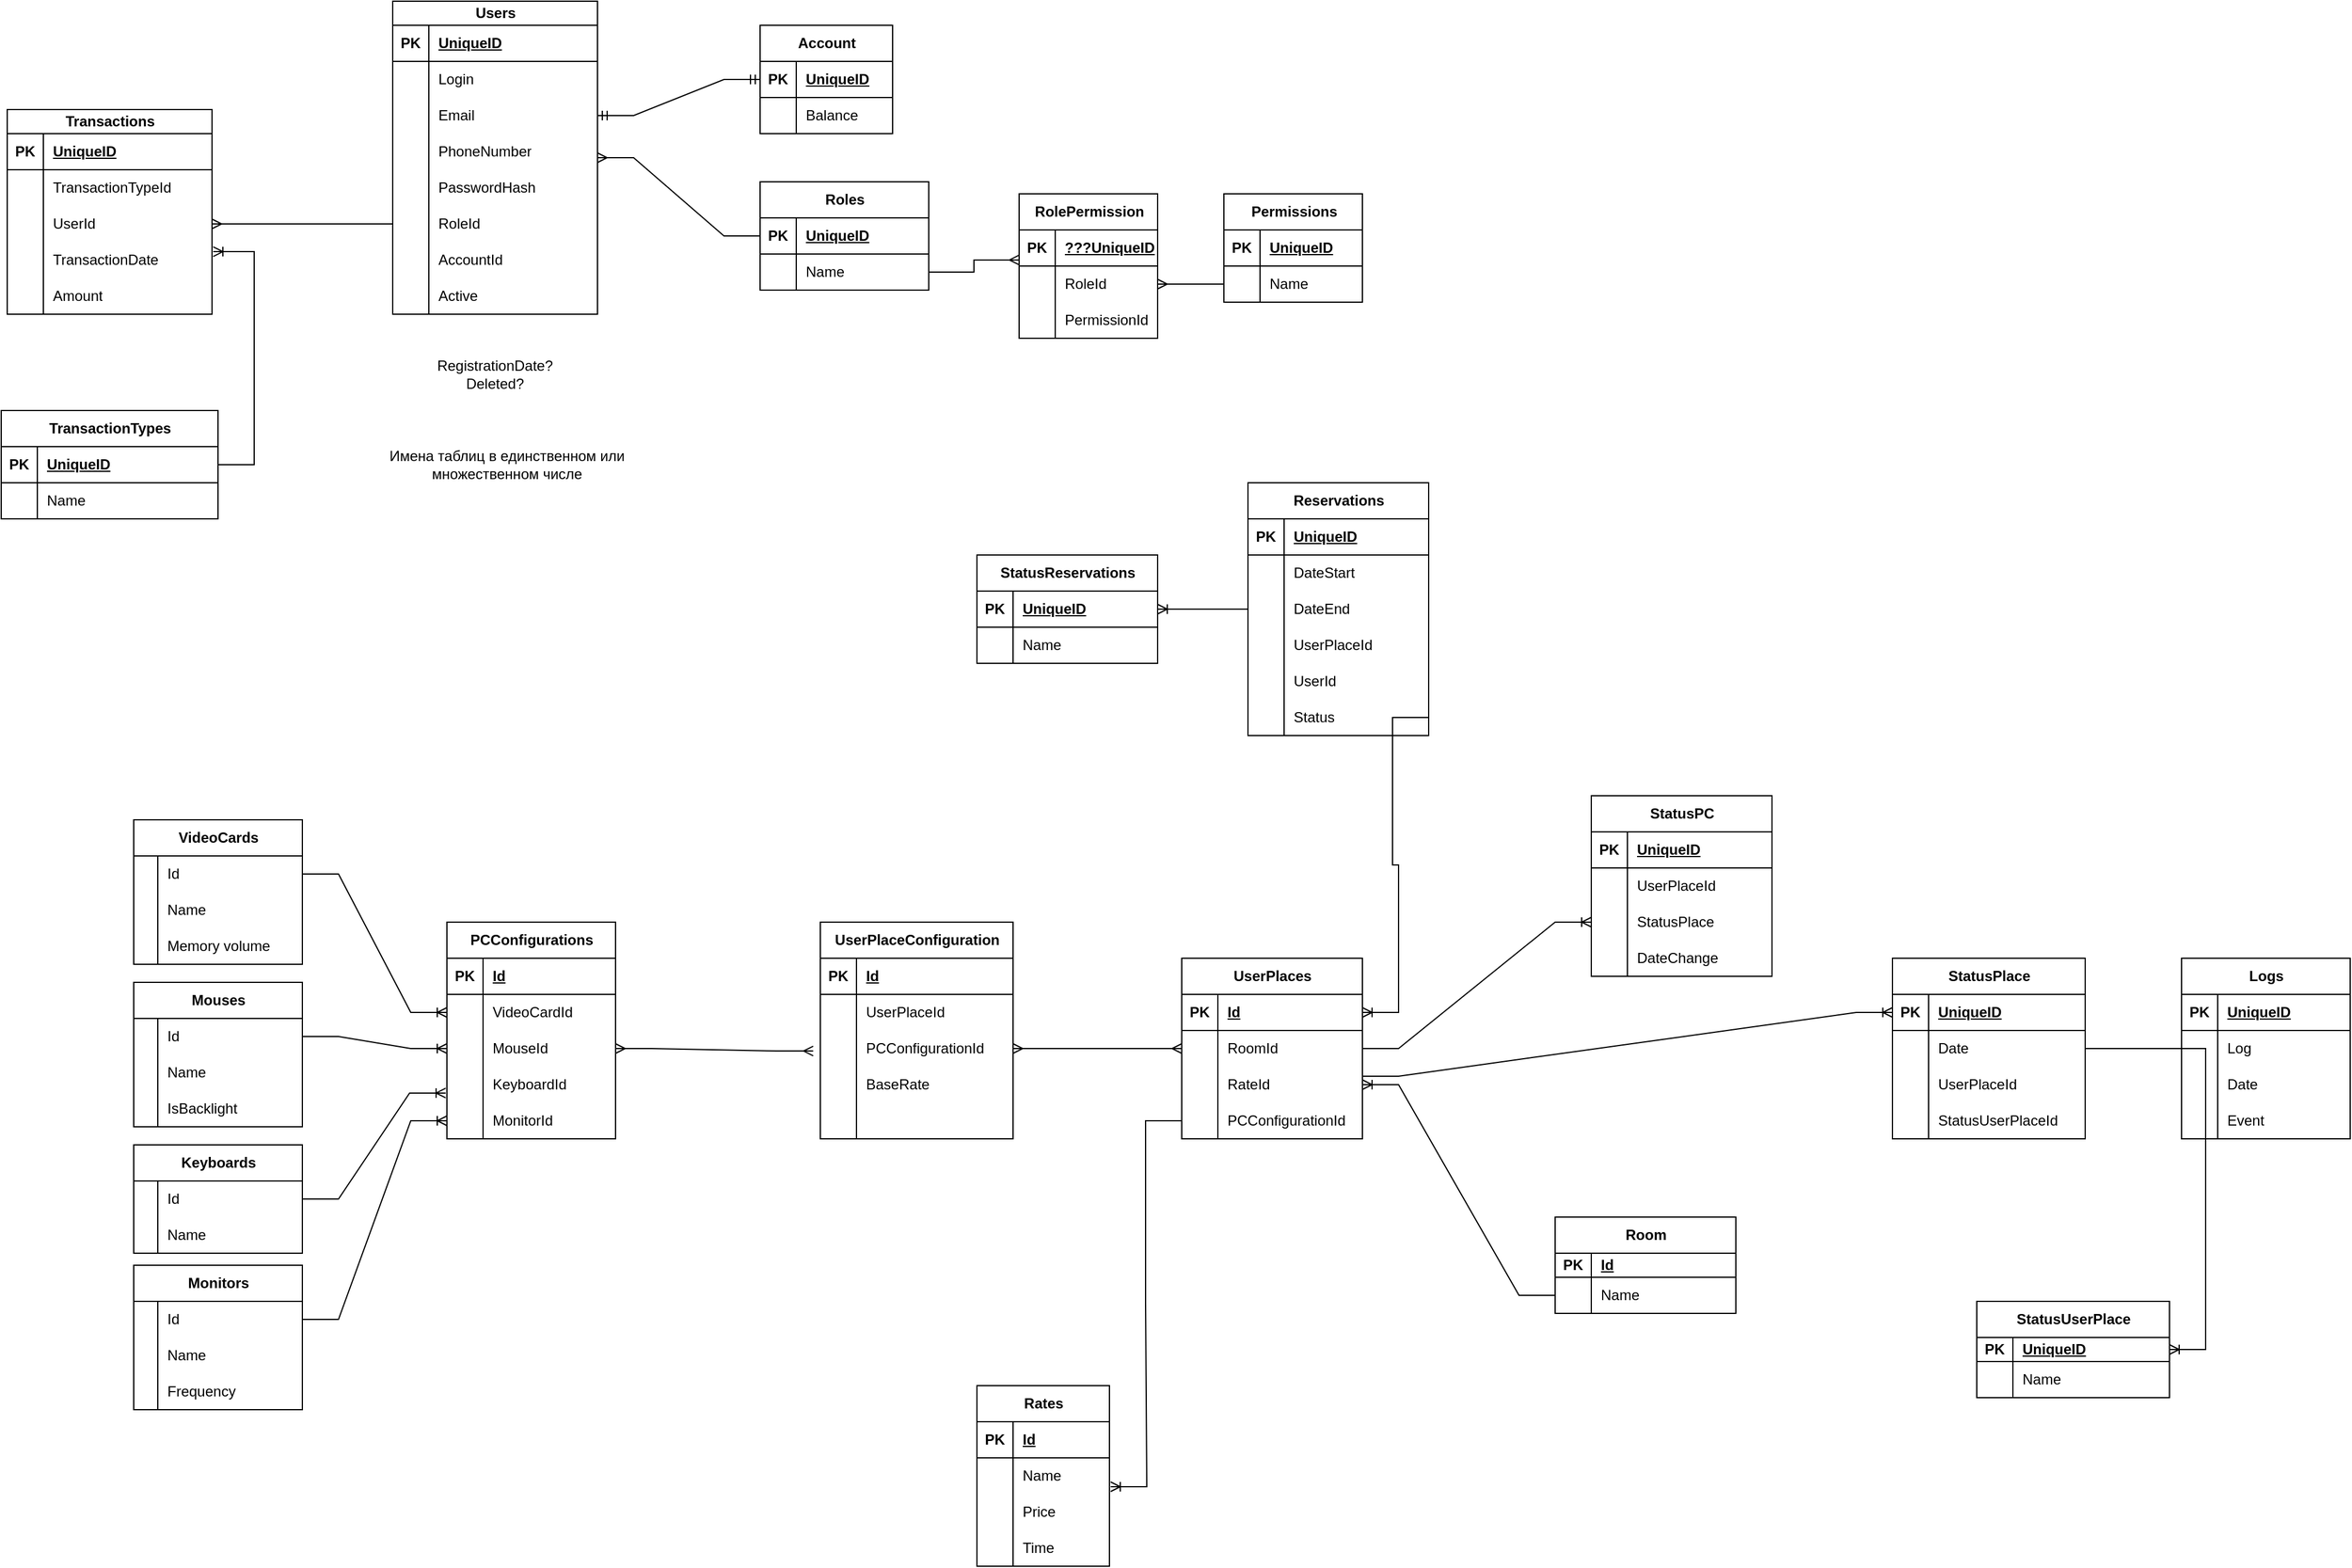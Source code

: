<mxfile version="22.1.18" type="github">
  <diagram name="Страница — 1" id="zFSm4uwpE6V3R8-2AAQP">
    <mxGraphModel dx="2640" dy="1728" grid="1" gridSize="10" guides="1" tooltips="1" connect="1" arrows="1" fold="1" page="1" pageScale="1" pageWidth="827" pageHeight="1169" math="0" shadow="0">
      <root>
        <mxCell id="0" />
        <mxCell id="1" parent="0" />
        <mxCell id="6kBdyUMijBNZz9T5GCbZ-1" value="Roles" style="shape=table;startSize=30;container=1;collapsible=1;childLayout=tableLayout;fixedRows=1;rowLines=0;fontStyle=1;align=center;resizeLast=1;html=1;" parent="1" vertex="1">
          <mxGeometry x="-880" y="-960" width="140" height="90" as="geometry" />
        </mxCell>
        <mxCell id="6kBdyUMijBNZz9T5GCbZ-2" value="" style="shape=tableRow;horizontal=0;startSize=0;swimlaneHead=0;swimlaneBody=0;fillColor=none;collapsible=0;dropTarget=0;points=[[0,0.5],[1,0.5]];portConstraint=eastwest;top=0;left=0;right=0;bottom=1;" parent="6kBdyUMijBNZz9T5GCbZ-1" vertex="1">
          <mxGeometry y="30" width="140" height="30" as="geometry" />
        </mxCell>
        <mxCell id="6kBdyUMijBNZz9T5GCbZ-3" value="PK" style="shape=partialRectangle;connectable=0;fillColor=none;top=0;left=0;bottom=0;right=0;fontStyle=1;overflow=hidden;whiteSpace=wrap;html=1;" parent="6kBdyUMijBNZz9T5GCbZ-2" vertex="1">
          <mxGeometry width="30" height="30" as="geometry">
            <mxRectangle width="30" height="30" as="alternateBounds" />
          </mxGeometry>
        </mxCell>
        <mxCell id="6kBdyUMijBNZz9T5GCbZ-4" value="UniqueID" style="shape=partialRectangle;connectable=0;fillColor=none;top=0;left=0;bottom=0;right=0;align=left;spacingLeft=6;fontStyle=5;overflow=hidden;whiteSpace=wrap;html=1;" parent="6kBdyUMijBNZz9T5GCbZ-2" vertex="1">
          <mxGeometry x="30" width="110" height="30" as="geometry">
            <mxRectangle width="110" height="30" as="alternateBounds" />
          </mxGeometry>
        </mxCell>
        <mxCell id="6kBdyUMijBNZz9T5GCbZ-5" value="" style="shape=tableRow;horizontal=0;startSize=0;swimlaneHead=0;swimlaneBody=0;fillColor=none;collapsible=0;dropTarget=0;points=[[0,0.5],[1,0.5]];portConstraint=eastwest;top=0;left=0;right=0;bottom=0;" parent="6kBdyUMijBNZz9T5GCbZ-1" vertex="1">
          <mxGeometry y="60" width="140" height="30" as="geometry" />
        </mxCell>
        <mxCell id="6kBdyUMijBNZz9T5GCbZ-6" value="" style="shape=partialRectangle;connectable=0;fillColor=none;top=0;left=0;bottom=0;right=0;editable=1;overflow=hidden;whiteSpace=wrap;html=1;" parent="6kBdyUMijBNZz9T5GCbZ-5" vertex="1">
          <mxGeometry width="30" height="30" as="geometry">
            <mxRectangle width="30" height="30" as="alternateBounds" />
          </mxGeometry>
        </mxCell>
        <mxCell id="6kBdyUMijBNZz9T5GCbZ-7" value="Name" style="shape=partialRectangle;connectable=0;fillColor=none;top=0;left=0;bottom=0;right=0;align=left;spacingLeft=6;overflow=hidden;whiteSpace=wrap;html=1;" parent="6kBdyUMijBNZz9T5GCbZ-5" vertex="1">
          <mxGeometry x="30" width="110" height="30" as="geometry">
            <mxRectangle width="110" height="30" as="alternateBounds" />
          </mxGeometry>
        </mxCell>
        <mxCell id="6kBdyUMijBNZz9T5GCbZ-11" value="Permissions" style="shape=table;startSize=30;container=1;collapsible=1;childLayout=tableLayout;fixedRows=1;rowLines=0;fontStyle=1;align=center;resizeLast=1;html=1;" parent="1" vertex="1">
          <mxGeometry x="-495" y="-950" width="115" height="90" as="geometry" />
        </mxCell>
        <mxCell id="6kBdyUMijBNZz9T5GCbZ-12" value="" style="shape=tableRow;horizontal=0;startSize=0;swimlaneHead=0;swimlaneBody=0;fillColor=none;collapsible=0;dropTarget=0;points=[[0,0.5],[1,0.5]];portConstraint=eastwest;top=0;left=0;right=0;bottom=1;" parent="6kBdyUMijBNZz9T5GCbZ-11" vertex="1">
          <mxGeometry y="30" width="115" height="30" as="geometry" />
        </mxCell>
        <mxCell id="6kBdyUMijBNZz9T5GCbZ-13" value="PK" style="shape=partialRectangle;connectable=0;fillColor=none;top=0;left=0;bottom=0;right=0;fontStyle=1;overflow=hidden;whiteSpace=wrap;html=1;" parent="6kBdyUMijBNZz9T5GCbZ-12" vertex="1">
          <mxGeometry width="30" height="30" as="geometry">
            <mxRectangle width="30" height="30" as="alternateBounds" />
          </mxGeometry>
        </mxCell>
        <mxCell id="6kBdyUMijBNZz9T5GCbZ-14" value="UniqueID" style="shape=partialRectangle;connectable=0;fillColor=none;top=0;left=0;bottom=0;right=0;align=left;spacingLeft=6;fontStyle=5;overflow=hidden;whiteSpace=wrap;html=1;" parent="6kBdyUMijBNZz9T5GCbZ-12" vertex="1">
          <mxGeometry x="30" width="85" height="30" as="geometry">
            <mxRectangle width="85" height="30" as="alternateBounds" />
          </mxGeometry>
        </mxCell>
        <mxCell id="6kBdyUMijBNZz9T5GCbZ-15" value="" style="shape=tableRow;horizontal=0;startSize=0;swimlaneHead=0;swimlaneBody=0;fillColor=none;collapsible=0;dropTarget=0;points=[[0,0.5],[1,0.5]];portConstraint=eastwest;top=0;left=0;right=0;bottom=0;" parent="6kBdyUMijBNZz9T5GCbZ-11" vertex="1">
          <mxGeometry y="60" width="115" height="30" as="geometry" />
        </mxCell>
        <mxCell id="6kBdyUMijBNZz9T5GCbZ-16" value="" style="shape=partialRectangle;connectable=0;fillColor=none;top=0;left=0;bottom=0;right=0;editable=1;overflow=hidden;whiteSpace=wrap;html=1;" parent="6kBdyUMijBNZz9T5GCbZ-15" vertex="1">
          <mxGeometry width="30" height="30" as="geometry">
            <mxRectangle width="30" height="30" as="alternateBounds" />
          </mxGeometry>
        </mxCell>
        <mxCell id="6kBdyUMijBNZz9T5GCbZ-17" value="Name" style="shape=partialRectangle;connectable=0;fillColor=none;top=0;left=0;bottom=0;right=0;align=left;spacingLeft=6;overflow=hidden;whiteSpace=wrap;html=1;" parent="6kBdyUMijBNZz9T5GCbZ-15" vertex="1">
          <mxGeometry x="30" width="85" height="30" as="geometry">
            <mxRectangle width="85" height="30" as="alternateBounds" />
          </mxGeometry>
        </mxCell>
        <mxCell id="6kBdyUMijBNZz9T5GCbZ-18" value="Account" style="shape=table;startSize=30;container=1;collapsible=1;childLayout=tableLayout;fixedRows=1;rowLines=0;fontStyle=1;align=center;resizeLast=1;html=1;" parent="1" vertex="1">
          <mxGeometry x="-880" y="-1090" width="110" height="90" as="geometry" />
        </mxCell>
        <mxCell id="6kBdyUMijBNZz9T5GCbZ-19" value="" style="shape=tableRow;horizontal=0;startSize=0;swimlaneHead=0;swimlaneBody=0;fillColor=none;collapsible=0;dropTarget=0;points=[[0,0.5],[1,0.5]];portConstraint=eastwest;top=0;left=0;right=0;bottom=1;" parent="6kBdyUMijBNZz9T5GCbZ-18" vertex="1">
          <mxGeometry y="30" width="110" height="30" as="geometry" />
        </mxCell>
        <mxCell id="6kBdyUMijBNZz9T5GCbZ-20" value="PK" style="shape=partialRectangle;connectable=0;fillColor=none;top=0;left=0;bottom=0;right=0;fontStyle=1;overflow=hidden;whiteSpace=wrap;html=1;" parent="6kBdyUMijBNZz9T5GCbZ-19" vertex="1">
          <mxGeometry width="30" height="30" as="geometry">
            <mxRectangle width="30" height="30" as="alternateBounds" />
          </mxGeometry>
        </mxCell>
        <mxCell id="6kBdyUMijBNZz9T5GCbZ-21" value="UniqueID" style="shape=partialRectangle;connectable=0;fillColor=none;top=0;left=0;bottom=0;right=0;align=left;spacingLeft=6;fontStyle=5;overflow=hidden;whiteSpace=wrap;html=1;" parent="6kBdyUMijBNZz9T5GCbZ-19" vertex="1">
          <mxGeometry x="30" width="80" height="30" as="geometry">
            <mxRectangle width="80" height="30" as="alternateBounds" />
          </mxGeometry>
        </mxCell>
        <mxCell id="6kBdyUMijBNZz9T5GCbZ-22" value="" style="shape=tableRow;horizontal=0;startSize=0;swimlaneHead=0;swimlaneBody=0;fillColor=none;collapsible=0;dropTarget=0;points=[[0,0.5],[1,0.5]];portConstraint=eastwest;top=0;left=0;right=0;bottom=0;" parent="6kBdyUMijBNZz9T5GCbZ-18" vertex="1">
          <mxGeometry y="60" width="110" height="30" as="geometry" />
        </mxCell>
        <mxCell id="6kBdyUMijBNZz9T5GCbZ-23" value="" style="shape=partialRectangle;connectable=0;fillColor=none;top=0;left=0;bottom=0;right=0;editable=1;overflow=hidden;whiteSpace=wrap;html=1;" parent="6kBdyUMijBNZz9T5GCbZ-22" vertex="1">
          <mxGeometry width="30" height="30" as="geometry">
            <mxRectangle width="30" height="30" as="alternateBounds" />
          </mxGeometry>
        </mxCell>
        <mxCell id="6kBdyUMijBNZz9T5GCbZ-24" value="Balance" style="shape=partialRectangle;connectable=0;fillColor=none;top=0;left=0;bottom=0;right=0;align=left;spacingLeft=6;overflow=hidden;whiteSpace=wrap;html=1;" parent="6kBdyUMijBNZz9T5GCbZ-22" vertex="1">
          <mxGeometry x="30" width="80" height="30" as="geometry">
            <mxRectangle width="80" height="30" as="alternateBounds" />
          </mxGeometry>
        </mxCell>
        <mxCell id="6kBdyUMijBNZz9T5GCbZ-25" value="Users" style="shape=table;startSize=20;container=1;collapsible=1;childLayout=tableLayout;fixedRows=1;rowLines=0;fontStyle=1;align=center;resizeLast=1;html=1;" parent="1" vertex="1">
          <mxGeometry x="-1185" y="-1110" width="170" height="260" as="geometry" />
        </mxCell>
        <mxCell id="6kBdyUMijBNZz9T5GCbZ-26" value="" style="shape=tableRow;horizontal=0;startSize=0;swimlaneHead=0;swimlaneBody=0;fillColor=none;collapsible=0;dropTarget=0;points=[[0,0.5],[1,0.5]];portConstraint=eastwest;top=0;left=0;right=0;bottom=1;" parent="6kBdyUMijBNZz9T5GCbZ-25" vertex="1">
          <mxGeometry y="20" width="170" height="30" as="geometry" />
        </mxCell>
        <mxCell id="6kBdyUMijBNZz9T5GCbZ-27" value="PK" style="shape=partialRectangle;connectable=0;fillColor=none;top=0;left=0;bottom=0;right=0;fontStyle=1;overflow=hidden;whiteSpace=wrap;html=1;" parent="6kBdyUMijBNZz9T5GCbZ-26" vertex="1">
          <mxGeometry width="30" height="30" as="geometry">
            <mxRectangle width="30" height="30" as="alternateBounds" />
          </mxGeometry>
        </mxCell>
        <mxCell id="6kBdyUMijBNZz9T5GCbZ-28" value="UniqueID" style="shape=partialRectangle;connectable=0;fillColor=none;top=0;left=0;bottom=0;right=0;align=left;spacingLeft=6;fontStyle=5;overflow=hidden;whiteSpace=wrap;html=1;" parent="6kBdyUMijBNZz9T5GCbZ-26" vertex="1">
          <mxGeometry x="30" width="140" height="30" as="geometry">
            <mxRectangle width="140" height="30" as="alternateBounds" />
          </mxGeometry>
        </mxCell>
        <mxCell id="6kBdyUMijBNZz9T5GCbZ-29" value="" style="shape=tableRow;horizontal=0;startSize=0;swimlaneHead=0;swimlaneBody=0;fillColor=none;collapsible=0;dropTarget=0;points=[[0,0.5],[1,0.5]];portConstraint=eastwest;top=0;left=0;right=0;bottom=0;" parent="6kBdyUMijBNZz9T5GCbZ-25" vertex="1">
          <mxGeometry y="50" width="170" height="30" as="geometry" />
        </mxCell>
        <mxCell id="6kBdyUMijBNZz9T5GCbZ-30" value="" style="shape=partialRectangle;connectable=0;fillColor=none;top=0;left=0;bottom=0;right=0;editable=1;overflow=hidden;whiteSpace=wrap;html=1;" parent="6kBdyUMijBNZz9T5GCbZ-29" vertex="1">
          <mxGeometry width="30" height="30" as="geometry">
            <mxRectangle width="30" height="30" as="alternateBounds" />
          </mxGeometry>
        </mxCell>
        <mxCell id="6kBdyUMijBNZz9T5GCbZ-31" value="Login" style="shape=partialRectangle;connectable=0;fillColor=none;top=0;left=0;bottom=0;right=0;align=left;spacingLeft=6;overflow=hidden;whiteSpace=wrap;html=1;" parent="6kBdyUMijBNZz9T5GCbZ-29" vertex="1">
          <mxGeometry x="30" width="140" height="30" as="geometry">
            <mxRectangle width="140" height="30" as="alternateBounds" />
          </mxGeometry>
        </mxCell>
        <mxCell id="6kBdyUMijBNZz9T5GCbZ-32" value="" style="shape=tableRow;horizontal=0;startSize=0;swimlaneHead=0;swimlaneBody=0;fillColor=none;collapsible=0;dropTarget=0;points=[[0,0.5],[1,0.5]];portConstraint=eastwest;top=0;left=0;right=0;bottom=0;" parent="6kBdyUMijBNZz9T5GCbZ-25" vertex="1">
          <mxGeometry y="80" width="170" height="30" as="geometry" />
        </mxCell>
        <mxCell id="6kBdyUMijBNZz9T5GCbZ-33" value="" style="shape=partialRectangle;connectable=0;fillColor=none;top=0;left=0;bottom=0;right=0;editable=1;overflow=hidden;whiteSpace=wrap;html=1;" parent="6kBdyUMijBNZz9T5GCbZ-32" vertex="1">
          <mxGeometry width="30" height="30" as="geometry">
            <mxRectangle width="30" height="30" as="alternateBounds" />
          </mxGeometry>
        </mxCell>
        <mxCell id="6kBdyUMijBNZz9T5GCbZ-34" value="Email" style="shape=partialRectangle;connectable=0;fillColor=none;top=0;left=0;bottom=0;right=0;align=left;spacingLeft=6;overflow=hidden;whiteSpace=wrap;html=1;" parent="6kBdyUMijBNZz9T5GCbZ-32" vertex="1">
          <mxGeometry x="30" width="140" height="30" as="geometry">
            <mxRectangle width="140" height="30" as="alternateBounds" />
          </mxGeometry>
        </mxCell>
        <mxCell id="6kBdyUMijBNZz9T5GCbZ-35" value="" style="shape=tableRow;horizontal=0;startSize=0;swimlaneHead=0;swimlaneBody=0;fillColor=none;collapsible=0;dropTarget=0;points=[[0,0.5],[1,0.5]];portConstraint=eastwest;top=0;left=0;right=0;bottom=0;" parent="6kBdyUMijBNZz9T5GCbZ-25" vertex="1">
          <mxGeometry y="110" width="170" height="30" as="geometry" />
        </mxCell>
        <mxCell id="6kBdyUMijBNZz9T5GCbZ-36" value="" style="shape=partialRectangle;connectable=0;fillColor=none;top=0;left=0;bottom=0;right=0;editable=1;overflow=hidden;whiteSpace=wrap;html=1;" parent="6kBdyUMijBNZz9T5GCbZ-35" vertex="1">
          <mxGeometry width="30" height="30" as="geometry">
            <mxRectangle width="30" height="30" as="alternateBounds" />
          </mxGeometry>
        </mxCell>
        <mxCell id="6kBdyUMijBNZz9T5GCbZ-37" value="PhoneNumber" style="shape=partialRectangle;connectable=0;fillColor=none;top=0;left=0;bottom=0;right=0;align=left;spacingLeft=6;overflow=hidden;whiteSpace=wrap;html=1;" parent="6kBdyUMijBNZz9T5GCbZ-35" vertex="1">
          <mxGeometry x="30" width="140" height="30" as="geometry">
            <mxRectangle width="140" height="30" as="alternateBounds" />
          </mxGeometry>
        </mxCell>
        <mxCell id="6kBdyUMijBNZz9T5GCbZ-38" value="" style="shape=tableRow;horizontal=0;startSize=0;swimlaneHead=0;swimlaneBody=0;fillColor=none;collapsible=0;dropTarget=0;points=[[0,0.5],[1,0.5]];portConstraint=eastwest;top=0;left=0;right=0;bottom=0;" parent="6kBdyUMijBNZz9T5GCbZ-25" vertex="1">
          <mxGeometry y="140" width="170" height="30" as="geometry" />
        </mxCell>
        <mxCell id="6kBdyUMijBNZz9T5GCbZ-39" value="" style="shape=partialRectangle;connectable=0;fillColor=none;top=0;left=0;bottom=0;right=0;editable=1;overflow=hidden;whiteSpace=wrap;html=1;" parent="6kBdyUMijBNZz9T5GCbZ-38" vertex="1">
          <mxGeometry width="30" height="30" as="geometry">
            <mxRectangle width="30" height="30" as="alternateBounds" />
          </mxGeometry>
        </mxCell>
        <mxCell id="6kBdyUMijBNZz9T5GCbZ-40" value="PasswordHash" style="shape=partialRectangle;connectable=0;fillColor=none;top=0;left=0;bottom=0;right=0;align=left;spacingLeft=6;overflow=hidden;whiteSpace=wrap;html=1;" parent="6kBdyUMijBNZz9T5GCbZ-38" vertex="1">
          <mxGeometry x="30" width="140" height="30" as="geometry">
            <mxRectangle width="140" height="30" as="alternateBounds" />
          </mxGeometry>
        </mxCell>
        <mxCell id="6kBdyUMijBNZz9T5GCbZ-41" value="" style="shape=tableRow;horizontal=0;startSize=0;swimlaneHead=0;swimlaneBody=0;fillColor=none;collapsible=0;dropTarget=0;points=[[0,0.5],[1,0.5]];portConstraint=eastwest;top=0;left=0;right=0;bottom=0;" parent="6kBdyUMijBNZz9T5GCbZ-25" vertex="1">
          <mxGeometry y="170" width="170" height="30" as="geometry" />
        </mxCell>
        <mxCell id="6kBdyUMijBNZz9T5GCbZ-42" value="" style="shape=partialRectangle;connectable=0;fillColor=none;top=0;left=0;bottom=0;right=0;editable=1;overflow=hidden;whiteSpace=wrap;html=1;" parent="6kBdyUMijBNZz9T5GCbZ-41" vertex="1">
          <mxGeometry width="30" height="30" as="geometry">
            <mxRectangle width="30" height="30" as="alternateBounds" />
          </mxGeometry>
        </mxCell>
        <mxCell id="6kBdyUMijBNZz9T5GCbZ-43" value="RoleId" style="shape=partialRectangle;connectable=0;fillColor=none;top=0;left=0;bottom=0;right=0;align=left;spacingLeft=6;overflow=hidden;whiteSpace=wrap;html=1;" parent="6kBdyUMijBNZz9T5GCbZ-41" vertex="1">
          <mxGeometry x="30" width="140" height="30" as="geometry">
            <mxRectangle width="140" height="30" as="alternateBounds" />
          </mxGeometry>
        </mxCell>
        <mxCell id="6kBdyUMijBNZz9T5GCbZ-44" value="" style="shape=tableRow;horizontal=0;startSize=0;swimlaneHead=0;swimlaneBody=0;fillColor=none;collapsible=0;dropTarget=0;points=[[0,0.5],[1,0.5]];portConstraint=eastwest;top=0;left=0;right=0;bottom=0;" parent="6kBdyUMijBNZz9T5GCbZ-25" vertex="1">
          <mxGeometry y="200" width="170" height="30" as="geometry" />
        </mxCell>
        <mxCell id="6kBdyUMijBNZz9T5GCbZ-45" value="" style="shape=partialRectangle;connectable=0;fillColor=none;top=0;left=0;bottom=0;right=0;editable=1;overflow=hidden;whiteSpace=wrap;html=1;" parent="6kBdyUMijBNZz9T5GCbZ-44" vertex="1">
          <mxGeometry width="30" height="30" as="geometry">
            <mxRectangle width="30" height="30" as="alternateBounds" />
          </mxGeometry>
        </mxCell>
        <mxCell id="6kBdyUMijBNZz9T5GCbZ-46" value="AccountId" style="shape=partialRectangle;connectable=0;fillColor=none;top=0;left=0;bottom=0;right=0;align=left;spacingLeft=6;overflow=hidden;whiteSpace=wrap;html=1;" parent="6kBdyUMijBNZz9T5GCbZ-44" vertex="1">
          <mxGeometry x="30" width="140" height="30" as="geometry">
            <mxRectangle width="140" height="30" as="alternateBounds" />
          </mxGeometry>
        </mxCell>
        <mxCell id="c00bZm7s6P6LSXZyd9Sd-1" value="" style="shape=tableRow;horizontal=0;startSize=0;swimlaneHead=0;swimlaneBody=0;fillColor=none;collapsible=0;dropTarget=0;points=[[0,0.5],[1,0.5]];portConstraint=eastwest;top=0;left=0;right=0;bottom=0;" parent="6kBdyUMijBNZz9T5GCbZ-25" vertex="1">
          <mxGeometry y="230" width="170" height="30" as="geometry" />
        </mxCell>
        <mxCell id="c00bZm7s6P6LSXZyd9Sd-2" value="" style="shape=partialRectangle;connectable=0;fillColor=none;top=0;left=0;bottom=0;right=0;editable=1;overflow=hidden;whiteSpace=wrap;html=1;" parent="c00bZm7s6P6LSXZyd9Sd-1" vertex="1">
          <mxGeometry width="30" height="30" as="geometry">
            <mxRectangle width="30" height="30" as="alternateBounds" />
          </mxGeometry>
        </mxCell>
        <mxCell id="c00bZm7s6P6LSXZyd9Sd-3" value="Active" style="shape=partialRectangle;connectable=0;fillColor=none;top=0;left=0;bottom=0;right=0;align=left;spacingLeft=6;overflow=hidden;whiteSpace=wrap;html=1;" parent="c00bZm7s6P6LSXZyd9Sd-1" vertex="1">
          <mxGeometry x="30" width="140" height="30" as="geometry">
            <mxRectangle width="140" height="30" as="alternateBounds" />
          </mxGeometry>
        </mxCell>
        <mxCell id="6kBdyUMijBNZz9T5GCbZ-50" value="PCConfigurations" style="shape=table;startSize=30;container=1;collapsible=1;childLayout=tableLayout;fixedRows=1;rowLines=0;fontStyle=1;align=center;resizeLast=1;html=1;" parent="1" vertex="1">
          <mxGeometry x="-1140" y="-345" width="140" height="180" as="geometry" />
        </mxCell>
        <mxCell id="6kBdyUMijBNZz9T5GCbZ-51" value="" style="shape=tableRow;horizontal=0;startSize=0;swimlaneHead=0;swimlaneBody=0;fillColor=none;collapsible=0;dropTarget=0;points=[[0,0.5],[1,0.5]];portConstraint=eastwest;top=0;left=0;right=0;bottom=1;" parent="6kBdyUMijBNZz9T5GCbZ-50" vertex="1">
          <mxGeometry y="30" width="140" height="30" as="geometry" />
        </mxCell>
        <mxCell id="6kBdyUMijBNZz9T5GCbZ-52" value="PK" style="shape=partialRectangle;connectable=0;fillColor=none;top=0;left=0;bottom=0;right=0;fontStyle=1;overflow=hidden;whiteSpace=wrap;html=1;" parent="6kBdyUMijBNZz9T5GCbZ-51" vertex="1">
          <mxGeometry width="30" height="30" as="geometry">
            <mxRectangle width="30" height="30" as="alternateBounds" />
          </mxGeometry>
        </mxCell>
        <mxCell id="6kBdyUMijBNZz9T5GCbZ-53" value="Id" style="shape=partialRectangle;connectable=0;fillColor=none;top=0;left=0;bottom=0;right=0;align=left;spacingLeft=6;fontStyle=5;overflow=hidden;whiteSpace=wrap;html=1;" parent="6kBdyUMijBNZz9T5GCbZ-51" vertex="1">
          <mxGeometry x="30" width="110" height="30" as="geometry">
            <mxRectangle width="110" height="30" as="alternateBounds" />
          </mxGeometry>
        </mxCell>
        <mxCell id="6kBdyUMijBNZz9T5GCbZ-54" value="" style="shape=tableRow;horizontal=0;startSize=0;swimlaneHead=0;swimlaneBody=0;fillColor=none;collapsible=0;dropTarget=0;points=[[0,0.5],[1,0.5]];portConstraint=eastwest;top=0;left=0;right=0;bottom=0;" parent="6kBdyUMijBNZz9T5GCbZ-50" vertex="1">
          <mxGeometry y="60" width="140" height="30" as="geometry" />
        </mxCell>
        <mxCell id="6kBdyUMijBNZz9T5GCbZ-55" value="" style="shape=partialRectangle;connectable=0;fillColor=none;top=0;left=0;bottom=0;right=0;editable=1;overflow=hidden;whiteSpace=wrap;html=1;" parent="6kBdyUMijBNZz9T5GCbZ-54" vertex="1">
          <mxGeometry width="30" height="30" as="geometry">
            <mxRectangle width="30" height="30" as="alternateBounds" />
          </mxGeometry>
        </mxCell>
        <mxCell id="6kBdyUMijBNZz9T5GCbZ-56" value="VideoCardId" style="shape=partialRectangle;connectable=0;fillColor=none;top=0;left=0;bottom=0;right=0;align=left;spacingLeft=6;overflow=hidden;whiteSpace=wrap;html=1;" parent="6kBdyUMijBNZz9T5GCbZ-54" vertex="1">
          <mxGeometry x="30" width="110" height="30" as="geometry">
            <mxRectangle width="110" height="30" as="alternateBounds" />
          </mxGeometry>
        </mxCell>
        <mxCell id="6kBdyUMijBNZz9T5GCbZ-57" value="" style="shape=tableRow;horizontal=0;startSize=0;swimlaneHead=0;swimlaneBody=0;fillColor=none;collapsible=0;dropTarget=0;points=[[0,0.5],[1,0.5]];portConstraint=eastwest;top=0;left=0;right=0;bottom=0;" parent="6kBdyUMijBNZz9T5GCbZ-50" vertex="1">
          <mxGeometry y="90" width="140" height="30" as="geometry" />
        </mxCell>
        <mxCell id="6kBdyUMijBNZz9T5GCbZ-58" value="" style="shape=partialRectangle;connectable=0;fillColor=none;top=0;left=0;bottom=0;right=0;editable=1;overflow=hidden;whiteSpace=wrap;html=1;" parent="6kBdyUMijBNZz9T5GCbZ-57" vertex="1">
          <mxGeometry width="30" height="30" as="geometry">
            <mxRectangle width="30" height="30" as="alternateBounds" />
          </mxGeometry>
        </mxCell>
        <mxCell id="6kBdyUMijBNZz9T5GCbZ-59" value="MouseId" style="shape=partialRectangle;connectable=0;fillColor=none;top=0;left=0;bottom=0;right=0;align=left;spacingLeft=6;overflow=hidden;whiteSpace=wrap;html=1;" parent="6kBdyUMijBNZz9T5GCbZ-57" vertex="1">
          <mxGeometry x="30" width="110" height="30" as="geometry">
            <mxRectangle width="110" height="30" as="alternateBounds" />
          </mxGeometry>
        </mxCell>
        <mxCell id="6kBdyUMijBNZz9T5GCbZ-60" value="" style="shape=tableRow;horizontal=0;startSize=0;swimlaneHead=0;swimlaneBody=0;fillColor=none;collapsible=0;dropTarget=0;points=[[0,0.5],[1,0.5]];portConstraint=eastwest;top=0;left=0;right=0;bottom=0;" parent="6kBdyUMijBNZz9T5GCbZ-50" vertex="1">
          <mxGeometry y="120" width="140" height="30" as="geometry" />
        </mxCell>
        <mxCell id="6kBdyUMijBNZz9T5GCbZ-61" value="" style="shape=partialRectangle;connectable=0;fillColor=none;top=0;left=0;bottom=0;right=0;editable=1;overflow=hidden;whiteSpace=wrap;html=1;" parent="6kBdyUMijBNZz9T5GCbZ-60" vertex="1">
          <mxGeometry width="30" height="30" as="geometry">
            <mxRectangle width="30" height="30" as="alternateBounds" />
          </mxGeometry>
        </mxCell>
        <mxCell id="6kBdyUMijBNZz9T5GCbZ-62" value="KeyboardId" style="shape=partialRectangle;connectable=0;fillColor=none;top=0;left=0;bottom=0;right=0;align=left;spacingLeft=6;overflow=hidden;whiteSpace=wrap;html=1;" parent="6kBdyUMijBNZz9T5GCbZ-60" vertex="1">
          <mxGeometry x="30" width="110" height="30" as="geometry">
            <mxRectangle width="110" height="30" as="alternateBounds" />
          </mxGeometry>
        </mxCell>
        <mxCell id="6kBdyUMijBNZz9T5GCbZ-63" value="" style="shape=tableRow;horizontal=0;startSize=0;swimlaneHead=0;swimlaneBody=0;fillColor=none;collapsible=0;dropTarget=0;points=[[0,0.5],[1,0.5]];portConstraint=eastwest;top=0;left=0;right=0;bottom=0;" parent="6kBdyUMijBNZz9T5GCbZ-50" vertex="1">
          <mxGeometry y="150" width="140" height="30" as="geometry" />
        </mxCell>
        <mxCell id="6kBdyUMijBNZz9T5GCbZ-64" value="" style="shape=partialRectangle;connectable=0;fillColor=none;top=0;left=0;bottom=0;right=0;editable=1;overflow=hidden;whiteSpace=wrap;html=1;" parent="6kBdyUMijBNZz9T5GCbZ-63" vertex="1">
          <mxGeometry width="30" height="30" as="geometry">
            <mxRectangle width="30" height="30" as="alternateBounds" />
          </mxGeometry>
        </mxCell>
        <mxCell id="6kBdyUMijBNZz9T5GCbZ-65" value="MonitorId" style="shape=partialRectangle;connectable=0;fillColor=none;top=0;left=0;bottom=0;right=0;align=left;spacingLeft=6;overflow=hidden;whiteSpace=wrap;html=1;" parent="6kBdyUMijBNZz9T5GCbZ-63" vertex="1">
          <mxGeometry x="30" width="110" height="30" as="geometry">
            <mxRectangle width="110" height="30" as="alternateBounds" />
          </mxGeometry>
        </mxCell>
        <mxCell id="6kBdyUMijBNZz9T5GCbZ-66" value="Rates" style="shape=table;startSize=30;container=1;collapsible=1;childLayout=tableLayout;fixedRows=1;rowLines=0;fontStyle=1;align=center;resizeLast=1;html=1;" parent="1" vertex="1">
          <mxGeometry x="-700" y="40" width="110" height="150" as="geometry" />
        </mxCell>
        <mxCell id="6kBdyUMijBNZz9T5GCbZ-67" value="" style="shape=tableRow;horizontal=0;startSize=0;swimlaneHead=0;swimlaneBody=0;fillColor=none;collapsible=0;dropTarget=0;points=[[0,0.5],[1,0.5]];portConstraint=eastwest;top=0;left=0;right=0;bottom=1;" parent="6kBdyUMijBNZz9T5GCbZ-66" vertex="1">
          <mxGeometry y="30" width="110" height="30" as="geometry" />
        </mxCell>
        <mxCell id="6kBdyUMijBNZz9T5GCbZ-68" value="PK" style="shape=partialRectangle;connectable=0;fillColor=none;top=0;left=0;bottom=0;right=0;fontStyle=1;overflow=hidden;whiteSpace=wrap;html=1;" parent="6kBdyUMijBNZz9T5GCbZ-67" vertex="1">
          <mxGeometry width="30" height="30" as="geometry">
            <mxRectangle width="30" height="30" as="alternateBounds" />
          </mxGeometry>
        </mxCell>
        <mxCell id="6kBdyUMijBNZz9T5GCbZ-69" value="Id" style="shape=partialRectangle;connectable=0;fillColor=none;top=0;left=0;bottom=0;right=0;align=left;spacingLeft=6;fontStyle=5;overflow=hidden;whiteSpace=wrap;html=1;" parent="6kBdyUMijBNZz9T5GCbZ-67" vertex="1">
          <mxGeometry x="30" width="80" height="30" as="geometry">
            <mxRectangle width="80" height="30" as="alternateBounds" />
          </mxGeometry>
        </mxCell>
        <mxCell id="6kBdyUMijBNZz9T5GCbZ-70" value="" style="shape=tableRow;horizontal=0;startSize=0;swimlaneHead=0;swimlaneBody=0;fillColor=none;collapsible=0;dropTarget=0;points=[[0,0.5],[1,0.5]];portConstraint=eastwest;top=0;left=0;right=0;bottom=0;" parent="6kBdyUMijBNZz9T5GCbZ-66" vertex="1">
          <mxGeometry y="60" width="110" height="30" as="geometry" />
        </mxCell>
        <mxCell id="6kBdyUMijBNZz9T5GCbZ-71" value="" style="shape=partialRectangle;connectable=0;fillColor=none;top=0;left=0;bottom=0;right=0;editable=1;overflow=hidden;whiteSpace=wrap;html=1;" parent="6kBdyUMijBNZz9T5GCbZ-70" vertex="1">
          <mxGeometry width="30" height="30" as="geometry">
            <mxRectangle width="30" height="30" as="alternateBounds" />
          </mxGeometry>
        </mxCell>
        <mxCell id="6kBdyUMijBNZz9T5GCbZ-72" value="Name" style="shape=partialRectangle;connectable=0;fillColor=none;top=0;left=0;bottom=0;right=0;align=left;spacingLeft=6;overflow=hidden;whiteSpace=wrap;html=1;" parent="6kBdyUMijBNZz9T5GCbZ-70" vertex="1">
          <mxGeometry x="30" width="80" height="30" as="geometry">
            <mxRectangle width="80" height="30" as="alternateBounds" />
          </mxGeometry>
        </mxCell>
        <mxCell id="6kBdyUMijBNZz9T5GCbZ-73" value="" style="shape=tableRow;horizontal=0;startSize=0;swimlaneHead=0;swimlaneBody=0;fillColor=none;collapsible=0;dropTarget=0;points=[[0,0.5],[1,0.5]];portConstraint=eastwest;top=0;left=0;right=0;bottom=0;" parent="6kBdyUMijBNZz9T5GCbZ-66" vertex="1">
          <mxGeometry y="90" width="110" height="30" as="geometry" />
        </mxCell>
        <mxCell id="6kBdyUMijBNZz9T5GCbZ-74" value="" style="shape=partialRectangle;connectable=0;fillColor=none;top=0;left=0;bottom=0;right=0;editable=1;overflow=hidden;whiteSpace=wrap;html=1;" parent="6kBdyUMijBNZz9T5GCbZ-73" vertex="1">
          <mxGeometry width="30" height="30" as="geometry">
            <mxRectangle width="30" height="30" as="alternateBounds" />
          </mxGeometry>
        </mxCell>
        <mxCell id="6kBdyUMijBNZz9T5GCbZ-75" value="Price" style="shape=partialRectangle;connectable=0;fillColor=none;top=0;left=0;bottom=0;right=0;align=left;spacingLeft=6;overflow=hidden;whiteSpace=wrap;html=1;" parent="6kBdyUMijBNZz9T5GCbZ-73" vertex="1">
          <mxGeometry x="30" width="80" height="30" as="geometry">
            <mxRectangle width="80" height="30" as="alternateBounds" />
          </mxGeometry>
        </mxCell>
        <mxCell id="6kBdyUMijBNZz9T5GCbZ-76" value="" style="shape=tableRow;horizontal=0;startSize=0;swimlaneHead=0;swimlaneBody=0;fillColor=none;collapsible=0;dropTarget=0;points=[[0,0.5],[1,0.5]];portConstraint=eastwest;top=0;left=0;right=0;bottom=0;" parent="6kBdyUMijBNZz9T5GCbZ-66" vertex="1">
          <mxGeometry y="120" width="110" height="30" as="geometry" />
        </mxCell>
        <mxCell id="6kBdyUMijBNZz9T5GCbZ-77" value="" style="shape=partialRectangle;connectable=0;fillColor=none;top=0;left=0;bottom=0;right=0;editable=1;overflow=hidden;whiteSpace=wrap;html=1;" parent="6kBdyUMijBNZz9T5GCbZ-76" vertex="1">
          <mxGeometry width="30" height="30" as="geometry">
            <mxRectangle width="30" height="30" as="alternateBounds" />
          </mxGeometry>
        </mxCell>
        <mxCell id="6kBdyUMijBNZz9T5GCbZ-78" value="Time" style="shape=partialRectangle;connectable=0;fillColor=none;top=0;left=0;bottom=0;right=0;align=left;spacingLeft=6;overflow=hidden;whiteSpace=wrap;html=1;" parent="6kBdyUMijBNZz9T5GCbZ-76" vertex="1">
          <mxGeometry x="30" width="80" height="30" as="geometry">
            <mxRectangle width="80" height="30" as="alternateBounds" />
          </mxGeometry>
        </mxCell>
        <mxCell id="6kBdyUMijBNZz9T5GCbZ-79" value="Room" style="shape=table;startSize=30;container=1;collapsible=1;childLayout=tableLayout;fixedRows=1;rowLines=0;fontStyle=1;align=center;resizeLast=1;html=1;" parent="1" vertex="1">
          <mxGeometry x="-220" y="-100" width="150" height="80" as="geometry" />
        </mxCell>
        <mxCell id="6kBdyUMijBNZz9T5GCbZ-80" value="" style="shape=tableRow;horizontal=0;startSize=0;swimlaneHead=0;swimlaneBody=0;fillColor=none;collapsible=0;dropTarget=0;points=[[0,0.5],[1,0.5]];portConstraint=eastwest;top=0;left=0;right=0;bottom=1;" parent="6kBdyUMijBNZz9T5GCbZ-79" vertex="1">
          <mxGeometry y="30" width="150" height="20" as="geometry" />
        </mxCell>
        <mxCell id="6kBdyUMijBNZz9T5GCbZ-81" value="PK" style="shape=partialRectangle;connectable=0;fillColor=none;top=0;left=0;bottom=0;right=0;fontStyle=1;overflow=hidden;whiteSpace=wrap;html=1;" parent="6kBdyUMijBNZz9T5GCbZ-80" vertex="1">
          <mxGeometry width="30" height="20" as="geometry">
            <mxRectangle width="30" height="20" as="alternateBounds" />
          </mxGeometry>
        </mxCell>
        <mxCell id="6kBdyUMijBNZz9T5GCbZ-82" value="Id" style="shape=partialRectangle;connectable=0;fillColor=none;top=0;left=0;bottom=0;right=0;align=left;spacingLeft=6;fontStyle=5;overflow=hidden;whiteSpace=wrap;html=1;" parent="6kBdyUMijBNZz9T5GCbZ-80" vertex="1">
          <mxGeometry x="30" width="120" height="20" as="geometry">
            <mxRectangle width="120" height="20" as="alternateBounds" />
          </mxGeometry>
        </mxCell>
        <mxCell id="6kBdyUMijBNZz9T5GCbZ-83" value="" style="shape=tableRow;horizontal=0;startSize=0;swimlaneHead=0;swimlaneBody=0;fillColor=none;collapsible=0;dropTarget=0;points=[[0,0.5],[1,0.5]];portConstraint=eastwest;top=0;left=0;right=0;bottom=0;" parent="6kBdyUMijBNZz9T5GCbZ-79" vertex="1">
          <mxGeometry y="50" width="150" height="30" as="geometry" />
        </mxCell>
        <mxCell id="6kBdyUMijBNZz9T5GCbZ-84" value="" style="shape=partialRectangle;connectable=0;fillColor=none;top=0;left=0;bottom=0;right=0;editable=1;overflow=hidden;whiteSpace=wrap;html=1;" parent="6kBdyUMijBNZz9T5GCbZ-83" vertex="1">
          <mxGeometry width="30" height="30" as="geometry">
            <mxRectangle width="30" height="30" as="alternateBounds" />
          </mxGeometry>
        </mxCell>
        <mxCell id="6kBdyUMijBNZz9T5GCbZ-85" value="Name" style="shape=partialRectangle;connectable=0;fillColor=none;top=0;left=0;bottom=0;right=0;align=left;spacingLeft=6;overflow=hidden;whiteSpace=wrap;html=1;" parent="6kBdyUMijBNZz9T5GCbZ-83" vertex="1">
          <mxGeometry x="30" width="120" height="30" as="geometry">
            <mxRectangle width="120" height="30" as="alternateBounds" />
          </mxGeometry>
        </mxCell>
        <mxCell id="6kBdyUMijBNZz9T5GCbZ-86" value="UserPlaces" style="shape=table;startSize=30;container=1;collapsible=1;childLayout=tableLayout;fixedRows=1;rowLines=0;fontStyle=1;align=center;resizeLast=1;html=1;" parent="1" vertex="1">
          <mxGeometry x="-530" y="-315" width="150" height="150" as="geometry" />
        </mxCell>
        <mxCell id="6kBdyUMijBNZz9T5GCbZ-87" value="" style="shape=tableRow;horizontal=0;startSize=0;swimlaneHead=0;swimlaneBody=0;fillColor=none;collapsible=0;dropTarget=0;points=[[0,0.5],[1,0.5]];portConstraint=eastwest;top=0;left=0;right=0;bottom=1;" parent="6kBdyUMijBNZz9T5GCbZ-86" vertex="1">
          <mxGeometry y="30" width="150" height="30" as="geometry" />
        </mxCell>
        <mxCell id="6kBdyUMijBNZz9T5GCbZ-88" value="PK" style="shape=partialRectangle;connectable=0;fillColor=none;top=0;left=0;bottom=0;right=0;fontStyle=1;overflow=hidden;whiteSpace=wrap;html=1;" parent="6kBdyUMijBNZz9T5GCbZ-87" vertex="1">
          <mxGeometry width="30" height="30" as="geometry">
            <mxRectangle width="30" height="30" as="alternateBounds" />
          </mxGeometry>
        </mxCell>
        <mxCell id="6kBdyUMijBNZz9T5GCbZ-89" value="Id" style="shape=partialRectangle;connectable=0;fillColor=none;top=0;left=0;bottom=0;right=0;align=left;spacingLeft=6;fontStyle=5;overflow=hidden;whiteSpace=wrap;html=1;" parent="6kBdyUMijBNZz9T5GCbZ-87" vertex="1">
          <mxGeometry x="30" width="120" height="30" as="geometry">
            <mxRectangle width="120" height="30" as="alternateBounds" />
          </mxGeometry>
        </mxCell>
        <mxCell id="6kBdyUMijBNZz9T5GCbZ-90" value="" style="shape=tableRow;horizontal=0;startSize=0;swimlaneHead=0;swimlaneBody=0;fillColor=none;collapsible=0;dropTarget=0;points=[[0,0.5],[1,0.5]];portConstraint=eastwest;top=0;left=0;right=0;bottom=0;" parent="6kBdyUMijBNZz9T5GCbZ-86" vertex="1">
          <mxGeometry y="60" width="150" height="30" as="geometry" />
        </mxCell>
        <mxCell id="6kBdyUMijBNZz9T5GCbZ-91" value="" style="shape=partialRectangle;connectable=0;fillColor=none;top=0;left=0;bottom=0;right=0;editable=1;overflow=hidden;whiteSpace=wrap;html=1;" parent="6kBdyUMijBNZz9T5GCbZ-90" vertex="1">
          <mxGeometry width="30" height="30" as="geometry">
            <mxRectangle width="30" height="30" as="alternateBounds" />
          </mxGeometry>
        </mxCell>
        <mxCell id="6kBdyUMijBNZz9T5GCbZ-92" value="RoomId" style="shape=partialRectangle;connectable=0;fillColor=none;top=0;left=0;bottom=0;right=0;align=left;spacingLeft=6;overflow=hidden;whiteSpace=wrap;html=1;" parent="6kBdyUMijBNZz9T5GCbZ-90" vertex="1">
          <mxGeometry x="30" width="120" height="30" as="geometry">
            <mxRectangle width="120" height="30" as="alternateBounds" />
          </mxGeometry>
        </mxCell>
        <mxCell id="6kBdyUMijBNZz9T5GCbZ-93" value="" style="shape=tableRow;horizontal=0;startSize=0;swimlaneHead=0;swimlaneBody=0;fillColor=none;collapsible=0;dropTarget=0;points=[[0,0.5],[1,0.5]];portConstraint=eastwest;top=0;left=0;right=0;bottom=0;" parent="6kBdyUMijBNZz9T5GCbZ-86" vertex="1">
          <mxGeometry y="90" width="150" height="30" as="geometry" />
        </mxCell>
        <mxCell id="6kBdyUMijBNZz9T5GCbZ-94" value="" style="shape=partialRectangle;connectable=0;fillColor=none;top=0;left=0;bottom=0;right=0;editable=1;overflow=hidden;whiteSpace=wrap;html=1;" parent="6kBdyUMijBNZz9T5GCbZ-93" vertex="1">
          <mxGeometry width="30" height="30" as="geometry">
            <mxRectangle width="30" height="30" as="alternateBounds" />
          </mxGeometry>
        </mxCell>
        <mxCell id="6kBdyUMijBNZz9T5GCbZ-95" value="RateId" style="shape=partialRectangle;connectable=0;fillColor=none;top=0;left=0;bottom=0;right=0;align=left;spacingLeft=6;overflow=hidden;whiteSpace=wrap;html=1;" parent="6kBdyUMijBNZz9T5GCbZ-93" vertex="1">
          <mxGeometry x="30" width="120" height="30" as="geometry">
            <mxRectangle width="120" height="30" as="alternateBounds" />
          </mxGeometry>
        </mxCell>
        <mxCell id="6kBdyUMijBNZz9T5GCbZ-96" value="" style="shape=tableRow;horizontal=0;startSize=0;swimlaneHead=0;swimlaneBody=0;fillColor=none;collapsible=0;dropTarget=0;points=[[0,0.5],[1,0.5]];portConstraint=eastwest;top=0;left=0;right=0;bottom=0;" parent="6kBdyUMijBNZz9T5GCbZ-86" vertex="1">
          <mxGeometry y="120" width="150" height="30" as="geometry" />
        </mxCell>
        <mxCell id="6kBdyUMijBNZz9T5GCbZ-97" value="" style="shape=partialRectangle;connectable=0;fillColor=none;top=0;left=0;bottom=0;right=0;editable=1;overflow=hidden;whiteSpace=wrap;html=1;" parent="6kBdyUMijBNZz9T5GCbZ-96" vertex="1">
          <mxGeometry width="30" height="30" as="geometry">
            <mxRectangle width="30" height="30" as="alternateBounds" />
          </mxGeometry>
        </mxCell>
        <mxCell id="6kBdyUMijBNZz9T5GCbZ-98" value="PCConfigurationId" style="shape=partialRectangle;connectable=0;fillColor=none;top=0;left=0;bottom=0;right=0;align=left;spacingLeft=6;overflow=hidden;whiteSpace=wrap;html=1;" parent="6kBdyUMijBNZz9T5GCbZ-96" vertex="1">
          <mxGeometry x="30" width="120" height="30" as="geometry">
            <mxRectangle width="120" height="30" as="alternateBounds" />
          </mxGeometry>
        </mxCell>
        <mxCell id="6kBdyUMijBNZz9T5GCbZ-99" value="StatusPlace" style="shape=table;startSize=30;container=1;collapsible=1;childLayout=tableLayout;fixedRows=1;rowLines=0;fontStyle=1;align=center;resizeLast=1;html=1;" parent="1" vertex="1">
          <mxGeometry x="60" y="-315" width="160" height="150" as="geometry" />
        </mxCell>
        <mxCell id="6kBdyUMijBNZz9T5GCbZ-100" value="" style="shape=tableRow;horizontal=0;startSize=0;swimlaneHead=0;swimlaneBody=0;fillColor=none;collapsible=0;dropTarget=0;points=[[0,0.5],[1,0.5]];portConstraint=eastwest;top=0;left=0;right=0;bottom=1;" parent="6kBdyUMijBNZz9T5GCbZ-99" vertex="1">
          <mxGeometry y="30" width="160" height="30" as="geometry" />
        </mxCell>
        <mxCell id="6kBdyUMijBNZz9T5GCbZ-101" value="PK" style="shape=partialRectangle;connectable=0;fillColor=none;top=0;left=0;bottom=0;right=0;fontStyle=1;overflow=hidden;whiteSpace=wrap;html=1;" parent="6kBdyUMijBNZz9T5GCbZ-100" vertex="1">
          <mxGeometry width="30" height="30" as="geometry">
            <mxRectangle width="30" height="30" as="alternateBounds" />
          </mxGeometry>
        </mxCell>
        <mxCell id="6kBdyUMijBNZz9T5GCbZ-102" value="UniqueID" style="shape=partialRectangle;connectable=0;fillColor=none;top=0;left=0;bottom=0;right=0;align=left;spacingLeft=6;fontStyle=5;overflow=hidden;whiteSpace=wrap;html=1;" parent="6kBdyUMijBNZz9T5GCbZ-100" vertex="1">
          <mxGeometry x="30" width="130" height="30" as="geometry">
            <mxRectangle width="130" height="30" as="alternateBounds" />
          </mxGeometry>
        </mxCell>
        <mxCell id="6kBdyUMijBNZz9T5GCbZ-103" value="" style="shape=tableRow;horizontal=0;startSize=0;swimlaneHead=0;swimlaneBody=0;fillColor=none;collapsible=0;dropTarget=0;points=[[0,0.5],[1,0.5]];portConstraint=eastwest;top=0;left=0;right=0;bottom=0;" parent="6kBdyUMijBNZz9T5GCbZ-99" vertex="1">
          <mxGeometry y="60" width="160" height="30" as="geometry" />
        </mxCell>
        <mxCell id="6kBdyUMijBNZz9T5GCbZ-104" value="" style="shape=partialRectangle;connectable=0;fillColor=none;top=0;left=0;bottom=0;right=0;editable=1;overflow=hidden;whiteSpace=wrap;html=1;" parent="6kBdyUMijBNZz9T5GCbZ-103" vertex="1">
          <mxGeometry width="30" height="30" as="geometry">
            <mxRectangle width="30" height="30" as="alternateBounds" />
          </mxGeometry>
        </mxCell>
        <mxCell id="6kBdyUMijBNZz9T5GCbZ-105" value="Date" style="shape=partialRectangle;connectable=0;fillColor=none;top=0;left=0;bottom=0;right=0;align=left;spacingLeft=6;overflow=hidden;whiteSpace=wrap;html=1;" parent="6kBdyUMijBNZz9T5GCbZ-103" vertex="1">
          <mxGeometry x="30" width="130" height="30" as="geometry">
            <mxRectangle width="130" height="30" as="alternateBounds" />
          </mxGeometry>
        </mxCell>
        <mxCell id="6kBdyUMijBNZz9T5GCbZ-106" value="" style="shape=tableRow;horizontal=0;startSize=0;swimlaneHead=0;swimlaneBody=0;fillColor=none;collapsible=0;dropTarget=0;points=[[0,0.5],[1,0.5]];portConstraint=eastwest;top=0;left=0;right=0;bottom=0;" parent="6kBdyUMijBNZz9T5GCbZ-99" vertex="1">
          <mxGeometry y="90" width="160" height="30" as="geometry" />
        </mxCell>
        <mxCell id="6kBdyUMijBNZz9T5GCbZ-107" value="" style="shape=partialRectangle;connectable=0;fillColor=none;top=0;left=0;bottom=0;right=0;editable=1;overflow=hidden;whiteSpace=wrap;html=1;" parent="6kBdyUMijBNZz9T5GCbZ-106" vertex="1">
          <mxGeometry width="30" height="30" as="geometry">
            <mxRectangle width="30" height="30" as="alternateBounds" />
          </mxGeometry>
        </mxCell>
        <mxCell id="6kBdyUMijBNZz9T5GCbZ-108" value="UserPlaceId" style="shape=partialRectangle;connectable=0;fillColor=none;top=0;left=0;bottom=0;right=0;align=left;spacingLeft=6;overflow=hidden;whiteSpace=wrap;html=1;" parent="6kBdyUMijBNZz9T5GCbZ-106" vertex="1">
          <mxGeometry x="30" width="130" height="30" as="geometry">
            <mxRectangle width="130" height="30" as="alternateBounds" />
          </mxGeometry>
        </mxCell>
        <mxCell id="6kBdyUMijBNZz9T5GCbZ-109" value="" style="shape=tableRow;horizontal=0;startSize=0;swimlaneHead=0;swimlaneBody=0;fillColor=none;collapsible=0;dropTarget=0;points=[[0,0.5],[1,0.5]];portConstraint=eastwest;top=0;left=0;right=0;bottom=0;" parent="6kBdyUMijBNZz9T5GCbZ-99" vertex="1">
          <mxGeometry y="120" width="160" height="30" as="geometry" />
        </mxCell>
        <mxCell id="6kBdyUMijBNZz9T5GCbZ-110" value="" style="shape=partialRectangle;connectable=0;fillColor=none;top=0;left=0;bottom=0;right=0;editable=1;overflow=hidden;whiteSpace=wrap;html=1;" parent="6kBdyUMijBNZz9T5GCbZ-109" vertex="1">
          <mxGeometry width="30" height="30" as="geometry">
            <mxRectangle width="30" height="30" as="alternateBounds" />
          </mxGeometry>
        </mxCell>
        <mxCell id="6kBdyUMijBNZz9T5GCbZ-111" value="StatusUserPlaceId" style="shape=partialRectangle;connectable=0;fillColor=none;top=0;left=0;bottom=0;right=0;align=left;spacingLeft=6;overflow=hidden;whiteSpace=wrap;html=1;" parent="6kBdyUMijBNZz9T5GCbZ-109" vertex="1">
          <mxGeometry x="30" width="130" height="30" as="geometry">
            <mxRectangle width="130" height="30" as="alternateBounds" />
          </mxGeometry>
        </mxCell>
        <mxCell id="6kBdyUMijBNZz9T5GCbZ-112" value="Logs" style="shape=table;startSize=30;container=1;collapsible=1;childLayout=tableLayout;fixedRows=1;rowLines=0;fontStyle=1;align=center;resizeLast=1;html=1;" parent="1" vertex="1">
          <mxGeometry x="300" y="-315" width="140" height="150" as="geometry" />
        </mxCell>
        <mxCell id="6kBdyUMijBNZz9T5GCbZ-113" value="" style="shape=tableRow;horizontal=0;startSize=0;swimlaneHead=0;swimlaneBody=0;fillColor=none;collapsible=0;dropTarget=0;points=[[0,0.5],[1,0.5]];portConstraint=eastwest;top=0;left=0;right=0;bottom=1;" parent="6kBdyUMijBNZz9T5GCbZ-112" vertex="1">
          <mxGeometry y="30" width="140" height="30" as="geometry" />
        </mxCell>
        <mxCell id="6kBdyUMijBNZz9T5GCbZ-114" value="PK" style="shape=partialRectangle;connectable=0;fillColor=none;top=0;left=0;bottom=0;right=0;fontStyle=1;overflow=hidden;whiteSpace=wrap;html=1;" parent="6kBdyUMijBNZz9T5GCbZ-113" vertex="1">
          <mxGeometry width="30" height="30" as="geometry">
            <mxRectangle width="30" height="30" as="alternateBounds" />
          </mxGeometry>
        </mxCell>
        <mxCell id="6kBdyUMijBNZz9T5GCbZ-115" value="UniqueID" style="shape=partialRectangle;connectable=0;fillColor=none;top=0;left=0;bottom=0;right=0;align=left;spacingLeft=6;fontStyle=5;overflow=hidden;whiteSpace=wrap;html=1;" parent="6kBdyUMijBNZz9T5GCbZ-113" vertex="1">
          <mxGeometry x="30" width="110" height="30" as="geometry">
            <mxRectangle width="110" height="30" as="alternateBounds" />
          </mxGeometry>
        </mxCell>
        <mxCell id="6kBdyUMijBNZz9T5GCbZ-116" value="" style="shape=tableRow;horizontal=0;startSize=0;swimlaneHead=0;swimlaneBody=0;fillColor=none;collapsible=0;dropTarget=0;points=[[0,0.5],[1,0.5]];portConstraint=eastwest;top=0;left=0;right=0;bottom=0;" parent="6kBdyUMijBNZz9T5GCbZ-112" vertex="1">
          <mxGeometry y="60" width="140" height="30" as="geometry" />
        </mxCell>
        <mxCell id="6kBdyUMijBNZz9T5GCbZ-117" value="" style="shape=partialRectangle;connectable=0;fillColor=none;top=0;left=0;bottom=0;right=0;editable=1;overflow=hidden;whiteSpace=wrap;html=1;" parent="6kBdyUMijBNZz9T5GCbZ-116" vertex="1">
          <mxGeometry width="30" height="30" as="geometry">
            <mxRectangle width="30" height="30" as="alternateBounds" />
          </mxGeometry>
        </mxCell>
        <mxCell id="6kBdyUMijBNZz9T5GCbZ-118" value="Log" style="shape=partialRectangle;connectable=0;fillColor=none;top=0;left=0;bottom=0;right=0;align=left;spacingLeft=6;overflow=hidden;whiteSpace=wrap;html=1;" parent="6kBdyUMijBNZz9T5GCbZ-116" vertex="1">
          <mxGeometry x="30" width="110" height="30" as="geometry">
            <mxRectangle width="110" height="30" as="alternateBounds" />
          </mxGeometry>
        </mxCell>
        <mxCell id="6kBdyUMijBNZz9T5GCbZ-119" value="" style="shape=tableRow;horizontal=0;startSize=0;swimlaneHead=0;swimlaneBody=0;fillColor=none;collapsible=0;dropTarget=0;points=[[0,0.5],[1,0.5]];portConstraint=eastwest;top=0;left=0;right=0;bottom=0;" parent="6kBdyUMijBNZz9T5GCbZ-112" vertex="1">
          <mxGeometry y="90" width="140" height="30" as="geometry" />
        </mxCell>
        <mxCell id="6kBdyUMijBNZz9T5GCbZ-120" value="" style="shape=partialRectangle;connectable=0;fillColor=none;top=0;left=0;bottom=0;right=0;editable=1;overflow=hidden;whiteSpace=wrap;html=1;" parent="6kBdyUMijBNZz9T5GCbZ-119" vertex="1">
          <mxGeometry width="30" height="30" as="geometry">
            <mxRectangle width="30" height="30" as="alternateBounds" />
          </mxGeometry>
        </mxCell>
        <mxCell id="6kBdyUMijBNZz9T5GCbZ-121" value="Date" style="shape=partialRectangle;connectable=0;fillColor=none;top=0;left=0;bottom=0;right=0;align=left;spacingLeft=6;overflow=hidden;whiteSpace=wrap;html=1;" parent="6kBdyUMijBNZz9T5GCbZ-119" vertex="1">
          <mxGeometry x="30" width="110" height="30" as="geometry">
            <mxRectangle width="110" height="30" as="alternateBounds" />
          </mxGeometry>
        </mxCell>
        <mxCell id="6kBdyUMijBNZz9T5GCbZ-122" value="" style="shape=tableRow;horizontal=0;startSize=0;swimlaneHead=0;swimlaneBody=0;fillColor=none;collapsible=0;dropTarget=0;points=[[0,0.5],[1,0.5]];portConstraint=eastwest;top=0;left=0;right=0;bottom=0;" parent="6kBdyUMijBNZz9T5GCbZ-112" vertex="1">
          <mxGeometry y="120" width="140" height="30" as="geometry" />
        </mxCell>
        <mxCell id="6kBdyUMijBNZz9T5GCbZ-123" value="" style="shape=partialRectangle;connectable=0;fillColor=none;top=0;left=0;bottom=0;right=0;editable=1;overflow=hidden;whiteSpace=wrap;html=1;" parent="6kBdyUMijBNZz9T5GCbZ-122" vertex="1">
          <mxGeometry width="30" height="30" as="geometry">
            <mxRectangle width="30" height="30" as="alternateBounds" />
          </mxGeometry>
        </mxCell>
        <mxCell id="6kBdyUMijBNZz9T5GCbZ-124" value="Event" style="shape=partialRectangle;connectable=0;fillColor=none;top=0;left=0;bottom=0;right=0;align=left;spacingLeft=6;overflow=hidden;whiteSpace=wrap;html=1;" parent="6kBdyUMijBNZz9T5GCbZ-122" vertex="1">
          <mxGeometry x="30" width="110" height="30" as="geometry">
            <mxRectangle width="110" height="30" as="alternateBounds" />
          </mxGeometry>
        </mxCell>
        <mxCell id="6kBdyUMijBNZz9T5GCbZ-125" value="StatusUserPlace" style="shape=table;startSize=30;container=1;collapsible=1;childLayout=tableLayout;fixedRows=1;rowLines=0;fontStyle=1;align=center;resizeLast=1;html=1;" parent="1" vertex="1">
          <mxGeometry x="130" y="-30" width="160" height="80" as="geometry" />
        </mxCell>
        <mxCell id="6kBdyUMijBNZz9T5GCbZ-126" value="" style="shape=tableRow;horizontal=0;startSize=0;swimlaneHead=0;swimlaneBody=0;fillColor=none;collapsible=0;dropTarget=0;points=[[0,0.5],[1,0.5]];portConstraint=eastwest;top=0;left=0;right=0;bottom=1;" parent="6kBdyUMijBNZz9T5GCbZ-125" vertex="1">
          <mxGeometry y="30" width="160" height="20" as="geometry" />
        </mxCell>
        <mxCell id="6kBdyUMijBNZz9T5GCbZ-127" value="PK" style="shape=partialRectangle;connectable=0;fillColor=none;top=0;left=0;bottom=0;right=0;fontStyle=1;overflow=hidden;whiteSpace=wrap;html=1;" parent="6kBdyUMijBNZz9T5GCbZ-126" vertex="1">
          <mxGeometry width="30" height="20" as="geometry">
            <mxRectangle width="30" height="20" as="alternateBounds" />
          </mxGeometry>
        </mxCell>
        <mxCell id="6kBdyUMijBNZz9T5GCbZ-128" value="UniqueID" style="shape=partialRectangle;connectable=0;fillColor=none;top=0;left=0;bottom=0;right=0;align=left;spacingLeft=6;fontStyle=5;overflow=hidden;whiteSpace=wrap;html=1;" parent="6kBdyUMijBNZz9T5GCbZ-126" vertex="1">
          <mxGeometry x="30" width="130" height="20" as="geometry">
            <mxRectangle width="130" height="20" as="alternateBounds" />
          </mxGeometry>
        </mxCell>
        <mxCell id="6kBdyUMijBNZz9T5GCbZ-129" value="" style="shape=tableRow;horizontal=0;startSize=0;swimlaneHead=0;swimlaneBody=0;fillColor=none;collapsible=0;dropTarget=0;points=[[0,0.5],[1,0.5]];portConstraint=eastwest;top=0;left=0;right=0;bottom=0;" parent="6kBdyUMijBNZz9T5GCbZ-125" vertex="1">
          <mxGeometry y="50" width="160" height="30" as="geometry" />
        </mxCell>
        <mxCell id="6kBdyUMijBNZz9T5GCbZ-130" value="" style="shape=partialRectangle;connectable=0;fillColor=none;top=0;left=0;bottom=0;right=0;editable=1;overflow=hidden;whiteSpace=wrap;html=1;" parent="6kBdyUMijBNZz9T5GCbZ-129" vertex="1">
          <mxGeometry width="30" height="30" as="geometry">
            <mxRectangle width="30" height="30" as="alternateBounds" />
          </mxGeometry>
        </mxCell>
        <mxCell id="6kBdyUMijBNZz9T5GCbZ-131" value="Name" style="shape=partialRectangle;connectable=0;fillColor=none;top=0;left=0;bottom=0;right=0;align=left;spacingLeft=6;overflow=hidden;whiteSpace=wrap;html=1;" parent="6kBdyUMijBNZz9T5GCbZ-129" vertex="1">
          <mxGeometry x="30" width="130" height="30" as="geometry">
            <mxRectangle width="130" height="30" as="alternateBounds" />
          </mxGeometry>
        </mxCell>
        <mxCell id="6kBdyUMijBNZz9T5GCbZ-132" value="Reservations" style="shape=table;startSize=30;container=1;collapsible=1;childLayout=tableLayout;fixedRows=1;rowLines=0;fontStyle=1;align=center;resizeLast=1;html=1;" parent="1" vertex="1">
          <mxGeometry x="-475" y="-710" width="150" height="210" as="geometry" />
        </mxCell>
        <mxCell id="6kBdyUMijBNZz9T5GCbZ-133" value="" style="shape=tableRow;horizontal=0;startSize=0;swimlaneHead=0;swimlaneBody=0;fillColor=none;collapsible=0;dropTarget=0;points=[[0,0.5],[1,0.5]];portConstraint=eastwest;top=0;left=0;right=0;bottom=1;" parent="6kBdyUMijBNZz9T5GCbZ-132" vertex="1">
          <mxGeometry y="30" width="150" height="30" as="geometry" />
        </mxCell>
        <mxCell id="6kBdyUMijBNZz9T5GCbZ-134" value="PK" style="shape=partialRectangle;connectable=0;fillColor=none;top=0;left=0;bottom=0;right=0;fontStyle=1;overflow=hidden;whiteSpace=wrap;html=1;" parent="6kBdyUMijBNZz9T5GCbZ-133" vertex="1">
          <mxGeometry width="30" height="30" as="geometry">
            <mxRectangle width="30" height="30" as="alternateBounds" />
          </mxGeometry>
        </mxCell>
        <mxCell id="6kBdyUMijBNZz9T5GCbZ-135" value="UniqueID" style="shape=partialRectangle;connectable=0;fillColor=none;top=0;left=0;bottom=0;right=0;align=left;spacingLeft=6;fontStyle=5;overflow=hidden;whiteSpace=wrap;html=1;" parent="6kBdyUMijBNZz9T5GCbZ-133" vertex="1">
          <mxGeometry x="30" width="120" height="30" as="geometry">
            <mxRectangle width="120" height="30" as="alternateBounds" />
          </mxGeometry>
        </mxCell>
        <mxCell id="6kBdyUMijBNZz9T5GCbZ-136" value="" style="shape=tableRow;horizontal=0;startSize=0;swimlaneHead=0;swimlaneBody=0;fillColor=none;collapsible=0;dropTarget=0;points=[[0,0.5],[1,0.5]];portConstraint=eastwest;top=0;left=0;right=0;bottom=0;" parent="6kBdyUMijBNZz9T5GCbZ-132" vertex="1">
          <mxGeometry y="60" width="150" height="30" as="geometry" />
        </mxCell>
        <mxCell id="6kBdyUMijBNZz9T5GCbZ-137" value="" style="shape=partialRectangle;connectable=0;fillColor=none;top=0;left=0;bottom=0;right=0;editable=1;overflow=hidden;whiteSpace=wrap;html=1;" parent="6kBdyUMijBNZz9T5GCbZ-136" vertex="1">
          <mxGeometry width="30" height="30" as="geometry">
            <mxRectangle width="30" height="30" as="alternateBounds" />
          </mxGeometry>
        </mxCell>
        <mxCell id="6kBdyUMijBNZz9T5GCbZ-138" value="DateStart" style="shape=partialRectangle;connectable=0;fillColor=none;top=0;left=0;bottom=0;right=0;align=left;spacingLeft=6;overflow=hidden;whiteSpace=wrap;html=1;" parent="6kBdyUMijBNZz9T5GCbZ-136" vertex="1">
          <mxGeometry x="30" width="120" height="30" as="geometry">
            <mxRectangle width="120" height="30" as="alternateBounds" />
          </mxGeometry>
        </mxCell>
        <mxCell id="6kBdyUMijBNZz9T5GCbZ-139" value="" style="shape=tableRow;horizontal=0;startSize=0;swimlaneHead=0;swimlaneBody=0;fillColor=none;collapsible=0;dropTarget=0;points=[[0,0.5],[1,0.5]];portConstraint=eastwest;top=0;left=0;right=0;bottom=0;" parent="6kBdyUMijBNZz9T5GCbZ-132" vertex="1">
          <mxGeometry y="90" width="150" height="30" as="geometry" />
        </mxCell>
        <mxCell id="6kBdyUMijBNZz9T5GCbZ-140" value="" style="shape=partialRectangle;connectable=0;fillColor=none;top=0;left=0;bottom=0;right=0;editable=1;overflow=hidden;whiteSpace=wrap;html=1;" parent="6kBdyUMijBNZz9T5GCbZ-139" vertex="1">
          <mxGeometry width="30" height="30" as="geometry">
            <mxRectangle width="30" height="30" as="alternateBounds" />
          </mxGeometry>
        </mxCell>
        <mxCell id="6kBdyUMijBNZz9T5GCbZ-141" value="DateEnd" style="shape=partialRectangle;connectable=0;fillColor=none;top=0;left=0;bottom=0;right=0;align=left;spacingLeft=6;overflow=hidden;whiteSpace=wrap;html=1;" parent="6kBdyUMijBNZz9T5GCbZ-139" vertex="1">
          <mxGeometry x="30" width="120" height="30" as="geometry">
            <mxRectangle width="120" height="30" as="alternateBounds" />
          </mxGeometry>
        </mxCell>
        <mxCell id="6kBdyUMijBNZz9T5GCbZ-142" value="" style="shape=tableRow;horizontal=0;startSize=0;swimlaneHead=0;swimlaneBody=0;fillColor=none;collapsible=0;dropTarget=0;points=[[0,0.5],[1,0.5]];portConstraint=eastwest;top=0;left=0;right=0;bottom=0;" parent="6kBdyUMijBNZz9T5GCbZ-132" vertex="1">
          <mxGeometry y="120" width="150" height="30" as="geometry" />
        </mxCell>
        <mxCell id="6kBdyUMijBNZz9T5GCbZ-143" value="" style="shape=partialRectangle;connectable=0;fillColor=none;top=0;left=0;bottom=0;right=0;editable=1;overflow=hidden;whiteSpace=wrap;html=1;" parent="6kBdyUMijBNZz9T5GCbZ-142" vertex="1">
          <mxGeometry width="30" height="30" as="geometry">
            <mxRectangle width="30" height="30" as="alternateBounds" />
          </mxGeometry>
        </mxCell>
        <mxCell id="6kBdyUMijBNZz9T5GCbZ-144" value="UserPlaceId" style="shape=partialRectangle;connectable=0;fillColor=none;top=0;left=0;bottom=0;right=0;align=left;spacingLeft=6;overflow=hidden;whiteSpace=wrap;html=1;" parent="6kBdyUMijBNZz9T5GCbZ-142" vertex="1">
          <mxGeometry x="30" width="120" height="30" as="geometry">
            <mxRectangle width="120" height="30" as="alternateBounds" />
          </mxGeometry>
        </mxCell>
        <mxCell id="6kBdyUMijBNZz9T5GCbZ-145" value="" style="shape=tableRow;horizontal=0;startSize=0;swimlaneHead=0;swimlaneBody=0;fillColor=none;collapsible=0;dropTarget=0;points=[[0,0.5],[1,0.5]];portConstraint=eastwest;top=0;left=0;right=0;bottom=0;" parent="6kBdyUMijBNZz9T5GCbZ-132" vertex="1">
          <mxGeometry y="150" width="150" height="30" as="geometry" />
        </mxCell>
        <mxCell id="6kBdyUMijBNZz9T5GCbZ-146" value="" style="shape=partialRectangle;connectable=0;fillColor=none;top=0;left=0;bottom=0;right=0;editable=1;overflow=hidden;whiteSpace=wrap;html=1;" parent="6kBdyUMijBNZz9T5GCbZ-145" vertex="1">
          <mxGeometry width="30" height="30" as="geometry">
            <mxRectangle width="30" height="30" as="alternateBounds" />
          </mxGeometry>
        </mxCell>
        <mxCell id="6kBdyUMijBNZz9T5GCbZ-147" value="UserId" style="shape=partialRectangle;connectable=0;fillColor=none;top=0;left=0;bottom=0;right=0;align=left;spacingLeft=6;overflow=hidden;whiteSpace=wrap;html=1;" parent="6kBdyUMijBNZz9T5GCbZ-145" vertex="1">
          <mxGeometry x="30" width="120" height="30" as="geometry">
            <mxRectangle width="120" height="30" as="alternateBounds" />
          </mxGeometry>
        </mxCell>
        <mxCell id="6kBdyUMijBNZz9T5GCbZ-148" value="" style="shape=tableRow;horizontal=0;startSize=0;swimlaneHead=0;swimlaneBody=0;fillColor=none;collapsible=0;dropTarget=0;points=[[0,0.5],[1,0.5]];portConstraint=eastwest;top=0;left=0;right=0;bottom=0;" parent="6kBdyUMijBNZz9T5GCbZ-132" vertex="1">
          <mxGeometry y="180" width="150" height="30" as="geometry" />
        </mxCell>
        <mxCell id="6kBdyUMijBNZz9T5GCbZ-149" value="" style="shape=partialRectangle;connectable=0;fillColor=none;top=0;left=0;bottom=0;right=0;editable=1;overflow=hidden;whiteSpace=wrap;html=1;" parent="6kBdyUMijBNZz9T5GCbZ-148" vertex="1">
          <mxGeometry width="30" height="30" as="geometry">
            <mxRectangle width="30" height="30" as="alternateBounds" />
          </mxGeometry>
        </mxCell>
        <mxCell id="6kBdyUMijBNZz9T5GCbZ-150" value="Status" style="shape=partialRectangle;connectable=0;fillColor=none;top=0;left=0;bottom=0;right=0;align=left;spacingLeft=6;overflow=hidden;whiteSpace=wrap;html=1;" parent="6kBdyUMijBNZz9T5GCbZ-148" vertex="1">
          <mxGeometry x="30" width="120" height="30" as="geometry">
            <mxRectangle width="120" height="30" as="alternateBounds" />
          </mxGeometry>
        </mxCell>
        <mxCell id="6kBdyUMijBNZz9T5GCbZ-151" value="StatusPC" style="shape=table;startSize=30;container=1;collapsible=1;childLayout=tableLayout;fixedRows=1;rowLines=0;fontStyle=1;align=center;resizeLast=1;html=1;" parent="1" vertex="1">
          <mxGeometry x="-190" y="-450" width="150" height="150" as="geometry" />
        </mxCell>
        <mxCell id="6kBdyUMijBNZz9T5GCbZ-152" value="" style="shape=tableRow;horizontal=0;startSize=0;swimlaneHead=0;swimlaneBody=0;fillColor=none;collapsible=0;dropTarget=0;points=[[0,0.5],[1,0.5]];portConstraint=eastwest;top=0;left=0;right=0;bottom=1;" parent="6kBdyUMijBNZz9T5GCbZ-151" vertex="1">
          <mxGeometry y="30" width="150" height="30" as="geometry" />
        </mxCell>
        <mxCell id="6kBdyUMijBNZz9T5GCbZ-153" value="PK" style="shape=partialRectangle;connectable=0;fillColor=none;top=0;left=0;bottom=0;right=0;fontStyle=1;overflow=hidden;whiteSpace=wrap;html=1;" parent="6kBdyUMijBNZz9T5GCbZ-152" vertex="1">
          <mxGeometry width="30" height="30" as="geometry">
            <mxRectangle width="30" height="30" as="alternateBounds" />
          </mxGeometry>
        </mxCell>
        <mxCell id="6kBdyUMijBNZz9T5GCbZ-154" value="UniqueID" style="shape=partialRectangle;connectable=0;fillColor=none;top=0;left=0;bottom=0;right=0;align=left;spacingLeft=6;fontStyle=5;overflow=hidden;whiteSpace=wrap;html=1;" parent="6kBdyUMijBNZz9T5GCbZ-152" vertex="1">
          <mxGeometry x="30" width="120" height="30" as="geometry">
            <mxRectangle width="120" height="30" as="alternateBounds" />
          </mxGeometry>
        </mxCell>
        <mxCell id="6kBdyUMijBNZz9T5GCbZ-155" value="" style="shape=tableRow;horizontal=0;startSize=0;swimlaneHead=0;swimlaneBody=0;fillColor=none;collapsible=0;dropTarget=0;points=[[0,0.5],[1,0.5]];portConstraint=eastwest;top=0;left=0;right=0;bottom=0;" parent="6kBdyUMijBNZz9T5GCbZ-151" vertex="1">
          <mxGeometry y="60" width="150" height="30" as="geometry" />
        </mxCell>
        <mxCell id="6kBdyUMijBNZz9T5GCbZ-156" value="" style="shape=partialRectangle;connectable=0;fillColor=none;top=0;left=0;bottom=0;right=0;editable=1;overflow=hidden;whiteSpace=wrap;html=1;" parent="6kBdyUMijBNZz9T5GCbZ-155" vertex="1">
          <mxGeometry width="30" height="30" as="geometry">
            <mxRectangle width="30" height="30" as="alternateBounds" />
          </mxGeometry>
        </mxCell>
        <mxCell id="6kBdyUMijBNZz9T5GCbZ-157" value="UserPlaceId" style="shape=partialRectangle;connectable=0;fillColor=none;top=0;left=0;bottom=0;right=0;align=left;spacingLeft=6;overflow=hidden;whiteSpace=wrap;html=1;" parent="6kBdyUMijBNZz9T5GCbZ-155" vertex="1">
          <mxGeometry x="30" width="120" height="30" as="geometry">
            <mxRectangle width="120" height="30" as="alternateBounds" />
          </mxGeometry>
        </mxCell>
        <mxCell id="6kBdyUMijBNZz9T5GCbZ-158" value="" style="shape=tableRow;horizontal=0;startSize=0;swimlaneHead=0;swimlaneBody=0;fillColor=none;collapsible=0;dropTarget=0;points=[[0,0.5],[1,0.5]];portConstraint=eastwest;top=0;left=0;right=0;bottom=0;" parent="6kBdyUMijBNZz9T5GCbZ-151" vertex="1">
          <mxGeometry y="90" width="150" height="30" as="geometry" />
        </mxCell>
        <mxCell id="6kBdyUMijBNZz9T5GCbZ-159" value="" style="shape=partialRectangle;connectable=0;fillColor=none;top=0;left=0;bottom=0;right=0;editable=1;overflow=hidden;whiteSpace=wrap;html=1;" parent="6kBdyUMijBNZz9T5GCbZ-158" vertex="1">
          <mxGeometry width="30" height="30" as="geometry">
            <mxRectangle width="30" height="30" as="alternateBounds" />
          </mxGeometry>
        </mxCell>
        <mxCell id="6kBdyUMijBNZz9T5GCbZ-160" value="StatusPlace" style="shape=partialRectangle;connectable=0;fillColor=none;top=0;left=0;bottom=0;right=0;align=left;spacingLeft=6;overflow=hidden;whiteSpace=wrap;html=1;" parent="6kBdyUMijBNZz9T5GCbZ-158" vertex="1">
          <mxGeometry x="30" width="120" height="30" as="geometry">
            <mxRectangle width="120" height="30" as="alternateBounds" />
          </mxGeometry>
        </mxCell>
        <mxCell id="6kBdyUMijBNZz9T5GCbZ-161" value="" style="shape=tableRow;horizontal=0;startSize=0;swimlaneHead=0;swimlaneBody=0;fillColor=none;collapsible=0;dropTarget=0;points=[[0,0.5],[1,0.5]];portConstraint=eastwest;top=0;left=0;right=0;bottom=0;" parent="6kBdyUMijBNZz9T5GCbZ-151" vertex="1">
          <mxGeometry y="120" width="150" height="30" as="geometry" />
        </mxCell>
        <mxCell id="6kBdyUMijBNZz9T5GCbZ-162" value="" style="shape=partialRectangle;connectable=0;fillColor=none;top=0;left=0;bottom=0;right=0;editable=1;overflow=hidden;whiteSpace=wrap;html=1;" parent="6kBdyUMijBNZz9T5GCbZ-161" vertex="1">
          <mxGeometry width="30" height="30" as="geometry">
            <mxRectangle width="30" height="30" as="alternateBounds" />
          </mxGeometry>
        </mxCell>
        <mxCell id="6kBdyUMijBNZz9T5GCbZ-163" value="DateChange" style="shape=partialRectangle;connectable=0;fillColor=none;top=0;left=0;bottom=0;right=0;align=left;spacingLeft=6;overflow=hidden;whiteSpace=wrap;html=1;" parent="6kBdyUMijBNZz9T5GCbZ-161" vertex="1">
          <mxGeometry x="30" width="120" height="30" as="geometry">
            <mxRectangle width="120" height="30" as="alternateBounds" />
          </mxGeometry>
        </mxCell>
        <mxCell id="6kBdyUMijBNZz9T5GCbZ-164" value="StatusReservations" style="shape=table;startSize=30;container=1;collapsible=1;childLayout=tableLayout;fixedRows=1;rowLines=0;fontStyle=1;align=center;resizeLast=1;html=1;" parent="1" vertex="1">
          <mxGeometry x="-700" y="-650" width="150" height="90" as="geometry" />
        </mxCell>
        <mxCell id="6kBdyUMijBNZz9T5GCbZ-165" value="" style="shape=tableRow;horizontal=0;startSize=0;swimlaneHead=0;swimlaneBody=0;fillColor=none;collapsible=0;dropTarget=0;points=[[0,0.5],[1,0.5]];portConstraint=eastwest;top=0;left=0;right=0;bottom=1;" parent="6kBdyUMijBNZz9T5GCbZ-164" vertex="1">
          <mxGeometry y="30" width="150" height="30" as="geometry" />
        </mxCell>
        <mxCell id="6kBdyUMijBNZz9T5GCbZ-166" value="PK" style="shape=partialRectangle;connectable=0;fillColor=none;top=0;left=0;bottom=0;right=0;fontStyle=1;overflow=hidden;whiteSpace=wrap;html=1;" parent="6kBdyUMijBNZz9T5GCbZ-165" vertex="1">
          <mxGeometry width="30" height="30" as="geometry">
            <mxRectangle width="30" height="30" as="alternateBounds" />
          </mxGeometry>
        </mxCell>
        <mxCell id="6kBdyUMijBNZz9T5GCbZ-167" value="UniqueID" style="shape=partialRectangle;connectable=0;fillColor=none;top=0;left=0;bottom=0;right=0;align=left;spacingLeft=6;fontStyle=5;overflow=hidden;whiteSpace=wrap;html=1;" parent="6kBdyUMijBNZz9T5GCbZ-165" vertex="1">
          <mxGeometry x="30" width="120" height="30" as="geometry">
            <mxRectangle width="120" height="30" as="alternateBounds" />
          </mxGeometry>
        </mxCell>
        <mxCell id="6kBdyUMijBNZz9T5GCbZ-168" value="" style="shape=tableRow;horizontal=0;startSize=0;swimlaneHead=0;swimlaneBody=0;fillColor=none;collapsible=0;dropTarget=0;points=[[0,0.5],[1,0.5]];portConstraint=eastwest;top=0;left=0;right=0;bottom=0;" parent="6kBdyUMijBNZz9T5GCbZ-164" vertex="1">
          <mxGeometry y="60" width="150" height="30" as="geometry" />
        </mxCell>
        <mxCell id="6kBdyUMijBNZz9T5GCbZ-169" value="" style="shape=partialRectangle;connectable=0;fillColor=none;top=0;left=0;bottom=0;right=0;editable=1;overflow=hidden;whiteSpace=wrap;html=1;" parent="6kBdyUMijBNZz9T5GCbZ-168" vertex="1">
          <mxGeometry width="30" height="30" as="geometry">
            <mxRectangle width="30" height="30" as="alternateBounds" />
          </mxGeometry>
        </mxCell>
        <mxCell id="6kBdyUMijBNZz9T5GCbZ-170" value="Name" style="shape=partialRectangle;connectable=0;fillColor=none;top=0;left=0;bottom=0;right=0;align=left;spacingLeft=6;overflow=hidden;whiteSpace=wrap;html=1;" parent="6kBdyUMijBNZz9T5GCbZ-168" vertex="1">
          <mxGeometry x="30" width="120" height="30" as="geometry">
            <mxRectangle width="120" height="30" as="alternateBounds" />
          </mxGeometry>
        </mxCell>
        <mxCell id="6kBdyUMijBNZz9T5GCbZ-171" value="TransactionTypes" style="shape=table;startSize=30;container=1;collapsible=1;childLayout=tableLayout;fixedRows=1;rowLines=0;fontStyle=1;align=center;resizeLast=1;html=1;" parent="1" vertex="1">
          <mxGeometry x="-1510" y="-770" width="180" height="90" as="geometry" />
        </mxCell>
        <mxCell id="6kBdyUMijBNZz9T5GCbZ-172" value="" style="shape=tableRow;horizontal=0;startSize=0;swimlaneHead=0;swimlaneBody=0;fillColor=none;collapsible=0;dropTarget=0;points=[[0,0.5],[1,0.5]];portConstraint=eastwest;top=0;left=0;right=0;bottom=1;" parent="6kBdyUMijBNZz9T5GCbZ-171" vertex="1">
          <mxGeometry y="30" width="180" height="30" as="geometry" />
        </mxCell>
        <mxCell id="6kBdyUMijBNZz9T5GCbZ-173" value="PK" style="shape=partialRectangle;connectable=0;fillColor=none;top=0;left=0;bottom=0;right=0;fontStyle=1;overflow=hidden;whiteSpace=wrap;html=1;" parent="6kBdyUMijBNZz9T5GCbZ-172" vertex="1">
          <mxGeometry width="30" height="30" as="geometry">
            <mxRectangle width="30" height="30" as="alternateBounds" />
          </mxGeometry>
        </mxCell>
        <mxCell id="6kBdyUMijBNZz9T5GCbZ-174" value="UniqueID" style="shape=partialRectangle;connectable=0;fillColor=none;top=0;left=0;bottom=0;right=0;align=left;spacingLeft=6;fontStyle=5;overflow=hidden;whiteSpace=wrap;html=1;" parent="6kBdyUMijBNZz9T5GCbZ-172" vertex="1">
          <mxGeometry x="30" width="150" height="30" as="geometry">
            <mxRectangle width="150" height="30" as="alternateBounds" />
          </mxGeometry>
        </mxCell>
        <mxCell id="6kBdyUMijBNZz9T5GCbZ-175" value="" style="shape=tableRow;horizontal=0;startSize=0;swimlaneHead=0;swimlaneBody=0;fillColor=none;collapsible=0;dropTarget=0;points=[[0,0.5],[1,0.5]];portConstraint=eastwest;top=0;left=0;right=0;bottom=0;" parent="6kBdyUMijBNZz9T5GCbZ-171" vertex="1">
          <mxGeometry y="60" width="180" height="30" as="geometry" />
        </mxCell>
        <mxCell id="6kBdyUMijBNZz9T5GCbZ-176" value="" style="shape=partialRectangle;connectable=0;fillColor=none;top=0;left=0;bottom=0;right=0;editable=1;overflow=hidden;whiteSpace=wrap;html=1;" parent="6kBdyUMijBNZz9T5GCbZ-175" vertex="1">
          <mxGeometry width="30" height="30" as="geometry">
            <mxRectangle width="30" height="30" as="alternateBounds" />
          </mxGeometry>
        </mxCell>
        <mxCell id="6kBdyUMijBNZz9T5GCbZ-177" value="Name" style="shape=partialRectangle;connectable=0;fillColor=none;top=0;left=0;bottom=0;right=0;align=left;spacingLeft=6;overflow=hidden;whiteSpace=wrap;html=1;" parent="6kBdyUMijBNZz9T5GCbZ-175" vertex="1">
          <mxGeometry x="30" width="150" height="30" as="geometry">
            <mxRectangle width="150" height="30" as="alternateBounds" />
          </mxGeometry>
        </mxCell>
        <mxCell id="6kBdyUMijBNZz9T5GCbZ-182" value="" style="edgeStyle=entityRelationEdgeStyle;fontSize=12;html=1;endArrow=ERmany;startArrow=none;rounded=0;endFill=0;startFill=0;" parent="1" source="6kBdyUMijBNZz9T5GCbZ-1" target="6kBdyUMijBNZz9T5GCbZ-25" edge="1">
          <mxGeometry width="100" height="100" relative="1" as="geometry">
            <mxPoint x="-1030" y="-459" as="sourcePoint" />
            <mxPoint x="-990" y="-220" as="targetPoint" />
            <Array as="points">
              <mxPoint x="-1240" y="-340" />
            </Array>
          </mxGeometry>
        </mxCell>
        <mxCell id="6kBdyUMijBNZz9T5GCbZ-183" value="" style="edgeStyle=entityRelationEdgeStyle;fontSize=12;html=1;endArrow=ERmandOne;startArrow=ERmandOne;rounded=0;exitX=1;exitY=0.5;exitDx=0;exitDy=0;" parent="1" source="6kBdyUMijBNZz9T5GCbZ-32" target="6kBdyUMijBNZz9T5GCbZ-18" edge="1">
          <mxGeometry width="100" height="100" relative="1" as="geometry">
            <mxPoint x="-960" y="-360" as="sourcePoint" />
            <mxPoint x="-860" y="-460" as="targetPoint" />
          </mxGeometry>
        </mxCell>
        <mxCell id="6kBdyUMijBNZz9T5GCbZ-184" value="" style="edgeStyle=entityRelationEdgeStyle;fontSize=12;html=1;endArrow=none;startArrow=ERmany;rounded=0;exitX=1;exitY=0.5;exitDx=0;exitDy=0;endFill=0;" parent="1" source="vrXvsq97Yu7eRocYTEEX-8" target="6kBdyUMijBNZz9T5GCbZ-41" edge="1">
          <mxGeometry width="100" height="100" relative="1" as="geometry">
            <mxPoint x="-1340" y="-925" as="sourcePoint" />
            <mxPoint x="-860" y="-350" as="targetPoint" />
          </mxGeometry>
        </mxCell>
        <mxCell id="6kBdyUMijBNZz9T5GCbZ-185" value="" style="edgeStyle=entityRelationEdgeStyle;fontSize=12;html=1;endArrow=ERoneToMany;rounded=0;entryX=0;entryY=0.5;entryDx=0;entryDy=0;exitX=1;exitY=0.267;exitDx=0;exitDy=0;exitPerimeter=0;" parent="1" source="6kBdyUMijBNZz9T5GCbZ-93" target="6kBdyUMijBNZz9T5GCbZ-100" edge="1">
          <mxGeometry width="100" height="100" relative="1" as="geometry">
            <mxPoint x="-344.52" y="-229.01" as="sourcePoint" />
            <mxPoint x="114.52" y="-260" as="targetPoint" />
            <Array as="points">
              <mxPoint x="-214.52" y="-234.01" />
              <mxPoint x="-234.52" y="-154.01" />
              <mxPoint x="-214.52" y="-244.01" />
              <mxPoint x="-224.52" y="-204.01" />
              <mxPoint x="-134.52" y="-204.01" />
              <mxPoint x="-214.52" y="-234.01" />
              <mxPoint x="-194.52" y="-214.01" />
              <mxPoint x="-204.52" y="-224.01" />
              <mxPoint x="-184.52" y="-174.01" />
              <mxPoint x="-184.52" y="-194.01" />
            </Array>
          </mxGeometry>
        </mxCell>
        <mxCell id="6kBdyUMijBNZz9T5GCbZ-186" value="" style="edgeStyle=entityRelationEdgeStyle;fontSize=12;html=1;endArrow=ERoneToMany;jumpStyle=sharp;jumpSize=20;rounded=0;exitX=1;exitY=0.5;exitDx=0;exitDy=0;" parent="1" source="6kBdyUMijBNZz9T5GCbZ-90" target="6kBdyUMijBNZz9T5GCbZ-158" edge="1">
          <mxGeometry width="100" height="100" relative="1" as="geometry">
            <mxPoint x="-210" y="-310" as="sourcePoint" />
            <mxPoint x="-220" y="-20" as="targetPoint" />
            <Array as="points">
              <mxPoint x="-180" y="-220" />
              <mxPoint x="-200" y="-310" />
              <mxPoint x="-88.5" y="-295" />
              <mxPoint x="-70" y="-155" />
              <mxPoint x="-98.5" y="-175" />
              <mxPoint x="-70" y="-125" />
              <mxPoint x="-150" y="-155" />
              <mxPoint x="-140" y="-105" />
            </Array>
          </mxGeometry>
        </mxCell>
        <mxCell id="6kBdyUMijBNZz9T5GCbZ-187" value="" style="edgeStyle=entityRelationEdgeStyle;fontSize=12;html=1;endArrow=ERoneToMany;rounded=0;entryX=1.006;entryY=0.267;entryDx=0;entryDy=0;entryPerimeter=0;" parent="1" source="6kBdyUMijBNZz9T5GCbZ-171" target="vrXvsq97Yu7eRocYTEEX-20" edge="1">
          <mxGeometry width="100" height="100" relative="1" as="geometry">
            <mxPoint x="-900" y="80" as="sourcePoint" />
            <mxPoint x="-1340" y="-895" as="targetPoint" />
          </mxGeometry>
        </mxCell>
        <mxCell id="6kBdyUMijBNZz9T5GCbZ-189" value="" style="edgeStyle=entityRelationEdgeStyle;fontSize=12;html=1;endArrow=ERoneToMany;rounded=0;" parent="1" source="6kBdyUMijBNZz9T5GCbZ-99" target="6kBdyUMijBNZz9T5GCbZ-125" edge="1">
          <mxGeometry width="100" height="100" relative="1" as="geometry">
            <mxPoint x="-280" y="50" as="sourcePoint" />
            <mxPoint x="-180" y="-50" as="targetPoint" />
          </mxGeometry>
        </mxCell>
        <mxCell id="6kBdyUMijBNZz9T5GCbZ-191" value="" style="edgeStyle=entityRelationEdgeStyle;fontSize=12;html=1;endArrow=ERoneToMany;rounded=0;" parent="1" source="6kBdyUMijBNZz9T5GCbZ-132" target="6kBdyUMijBNZz9T5GCbZ-164" edge="1">
          <mxGeometry width="100" height="100" relative="1" as="geometry">
            <mxPoint x="420" y="-375.5" as="sourcePoint" />
            <mxPoint x="540" y="-375.5" as="targetPoint" />
          </mxGeometry>
        </mxCell>
        <mxCell id="6kBdyUMijBNZz9T5GCbZ-195" value="" style="edgeStyle=entityRelationEdgeStyle;fontSize=12;html=1;endArrow=ERoneToMany;rounded=0;exitX=1;exitY=0.5;exitDx=0;exitDy=0;" parent="1" source="6kBdyUMijBNZz9T5GCbZ-148" target="6kBdyUMijBNZz9T5GCbZ-87" edge="1">
          <mxGeometry width="100" height="100" relative="1" as="geometry">
            <mxPoint x="60" y="-280.0" as="sourcePoint" />
            <mxPoint x="70" y="-50" as="targetPoint" />
          </mxGeometry>
        </mxCell>
        <mxCell id="vrXvsq97Yu7eRocYTEEX-1" value="Transactions" style="shape=table;startSize=20;container=1;collapsible=1;childLayout=tableLayout;fixedRows=1;rowLines=0;fontStyle=1;align=center;resizeLast=1;html=1;" parent="1" vertex="1">
          <mxGeometry x="-1505" y="-1020" width="170" height="170" as="geometry" />
        </mxCell>
        <mxCell id="vrXvsq97Yu7eRocYTEEX-2" value="" style="shape=tableRow;horizontal=0;startSize=0;swimlaneHead=0;swimlaneBody=0;fillColor=none;collapsible=0;dropTarget=0;points=[[0,0.5],[1,0.5]];portConstraint=eastwest;top=0;left=0;right=0;bottom=1;" parent="vrXvsq97Yu7eRocYTEEX-1" vertex="1">
          <mxGeometry y="20" width="170" height="30" as="geometry" />
        </mxCell>
        <mxCell id="vrXvsq97Yu7eRocYTEEX-3" value="PK" style="shape=partialRectangle;connectable=0;fillColor=none;top=0;left=0;bottom=0;right=0;fontStyle=1;overflow=hidden;whiteSpace=wrap;html=1;" parent="vrXvsq97Yu7eRocYTEEX-2" vertex="1">
          <mxGeometry width="30" height="30" as="geometry">
            <mxRectangle width="30" height="30" as="alternateBounds" />
          </mxGeometry>
        </mxCell>
        <mxCell id="vrXvsq97Yu7eRocYTEEX-4" value="UniqueID" style="shape=partialRectangle;connectable=0;fillColor=none;top=0;left=0;bottom=0;right=0;align=left;spacingLeft=6;fontStyle=5;overflow=hidden;whiteSpace=wrap;html=1;" parent="vrXvsq97Yu7eRocYTEEX-2" vertex="1">
          <mxGeometry x="30" width="140" height="30" as="geometry">
            <mxRectangle width="140" height="30" as="alternateBounds" />
          </mxGeometry>
        </mxCell>
        <mxCell id="vrXvsq97Yu7eRocYTEEX-5" value="" style="shape=tableRow;horizontal=0;startSize=0;swimlaneHead=0;swimlaneBody=0;fillColor=none;collapsible=0;dropTarget=0;points=[[0,0.5],[1,0.5]];portConstraint=eastwest;top=0;left=0;right=0;bottom=0;" parent="vrXvsq97Yu7eRocYTEEX-1" vertex="1">
          <mxGeometry y="50" width="170" height="30" as="geometry" />
        </mxCell>
        <mxCell id="vrXvsq97Yu7eRocYTEEX-6" value="" style="shape=partialRectangle;connectable=0;fillColor=none;top=0;left=0;bottom=0;right=0;editable=1;overflow=hidden;whiteSpace=wrap;html=1;" parent="vrXvsq97Yu7eRocYTEEX-5" vertex="1">
          <mxGeometry width="30" height="30" as="geometry">
            <mxRectangle width="30" height="30" as="alternateBounds" />
          </mxGeometry>
        </mxCell>
        <mxCell id="vrXvsq97Yu7eRocYTEEX-7" value="TransactionTypeId" style="shape=partialRectangle;connectable=0;fillColor=none;top=0;left=0;bottom=0;right=0;align=left;spacingLeft=6;overflow=hidden;whiteSpace=wrap;html=1;" parent="vrXvsq97Yu7eRocYTEEX-5" vertex="1">
          <mxGeometry x="30" width="140" height="30" as="geometry">
            <mxRectangle width="140" height="30" as="alternateBounds" />
          </mxGeometry>
        </mxCell>
        <mxCell id="vrXvsq97Yu7eRocYTEEX-8" value="" style="shape=tableRow;horizontal=0;startSize=0;swimlaneHead=0;swimlaneBody=0;fillColor=none;collapsible=0;dropTarget=0;points=[[0,0.5],[1,0.5]];portConstraint=eastwest;top=0;left=0;right=0;bottom=0;" parent="vrXvsq97Yu7eRocYTEEX-1" vertex="1">
          <mxGeometry y="80" width="170" height="30" as="geometry" />
        </mxCell>
        <mxCell id="vrXvsq97Yu7eRocYTEEX-9" value="" style="shape=partialRectangle;connectable=0;fillColor=none;top=0;left=0;bottom=0;right=0;editable=1;overflow=hidden;whiteSpace=wrap;html=1;" parent="vrXvsq97Yu7eRocYTEEX-8" vertex="1">
          <mxGeometry width="30" height="30" as="geometry">
            <mxRectangle width="30" height="30" as="alternateBounds" />
          </mxGeometry>
        </mxCell>
        <mxCell id="vrXvsq97Yu7eRocYTEEX-10" value="UserId" style="shape=partialRectangle;connectable=0;fillColor=none;top=0;left=0;bottom=0;right=0;align=left;spacingLeft=6;overflow=hidden;whiteSpace=wrap;html=1;" parent="vrXvsq97Yu7eRocYTEEX-8" vertex="1">
          <mxGeometry x="30" width="140" height="30" as="geometry">
            <mxRectangle width="140" height="30" as="alternateBounds" />
          </mxGeometry>
        </mxCell>
        <mxCell id="vrXvsq97Yu7eRocYTEEX-20" value="" style="shape=tableRow;horizontal=0;startSize=0;swimlaneHead=0;swimlaneBody=0;fillColor=none;collapsible=0;dropTarget=0;points=[[0,0.5],[1,0.5]];portConstraint=eastwest;top=0;left=0;right=0;bottom=0;" parent="vrXvsq97Yu7eRocYTEEX-1" vertex="1">
          <mxGeometry y="110" width="170" height="30" as="geometry" />
        </mxCell>
        <mxCell id="vrXvsq97Yu7eRocYTEEX-21" value="" style="shape=partialRectangle;connectable=0;fillColor=none;top=0;left=0;bottom=0;right=0;editable=1;overflow=hidden;whiteSpace=wrap;html=1;" parent="vrXvsq97Yu7eRocYTEEX-20" vertex="1">
          <mxGeometry width="30" height="30" as="geometry">
            <mxRectangle width="30" height="30" as="alternateBounds" />
          </mxGeometry>
        </mxCell>
        <mxCell id="vrXvsq97Yu7eRocYTEEX-22" value="TransactionDate" style="shape=partialRectangle;connectable=0;fillColor=none;top=0;left=0;bottom=0;right=0;align=left;spacingLeft=6;overflow=hidden;whiteSpace=wrap;html=1;" parent="vrXvsq97Yu7eRocYTEEX-20" vertex="1">
          <mxGeometry x="30" width="140" height="30" as="geometry">
            <mxRectangle width="140" height="30" as="alternateBounds" />
          </mxGeometry>
        </mxCell>
        <mxCell id="c00bZm7s6P6LSXZyd9Sd-4" value="" style="shape=tableRow;horizontal=0;startSize=0;swimlaneHead=0;swimlaneBody=0;fillColor=none;collapsible=0;dropTarget=0;points=[[0,0.5],[1,0.5]];portConstraint=eastwest;top=0;left=0;right=0;bottom=0;" parent="vrXvsq97Yu7eRocYTEEX-1" vertex="1">
          <mxGeometry y="140" width="170" height="30" as="geometry" />
        </mxCell>
        <mxCell id="c00bZm7s6P6LSXZyd9Sd-5" value="" style="shape=partialRectangle;connectable=0;fillColor=none;top=0;left=0;bottom=0;right=0;editable=1;overflow=hidden;whiteSpace=wrap;html=1;" parent="c00bZm7s6P6LSXZyd9Sd-4" vertex="1">
          <mxGeometry width="30" height="30" as="geometry">
            <mxRectangle width="30" height="30" as="alternateBounds" />
          </mxGeometry>
        </mxCell>
        <mxCell id="c00bZm7s6P6LSXZyd9Sd-6" value="Amount" style="shape=partialRectangle;connectable=0;fillColor=none;top=0;left=0;bottom=0;right=0;align=left;spacingLeft=6;overflow=hidden;whiteSpace=wrap;html=1;" parent="c00bZm7s6P6LSXZyd9Sd-4" vertex="1">
          <mxGeometry x="30" width="140" height="30" as="geometry">
            <mxRectangle width="140" height="30" as="alternateBounds" />
          </mxGeometry>
        </mxCell>
        <mxCell id="NMs0FbZjroa3msBIDN3m-2" value="VideoCards" style="shape=table;startSize=30;container=1;collapsible=1;childLayout=tableLayout;fixedRows=1;rowLines=0;fontStyle=1;align=center;resizeLast=1;html=1;" parent="1" vertex="1">
          <mxGeometry x="-1400" y="-430" width="140" height="120" as="geometry" />
        </mxCell>
        <mxCell id="NMs0FbZjroa3msBIDN3m-6" value="" style="shape=tableRow;horizontal=0;startSize=0;swimlaneHead=0;swimlaneBody=0;fillColor=none;collapsible=0;dropTarget=0;points=[[0,0.5],[1,0.5]];portConstraint=eastwest;top=0;left=0;right=0;bottom=0;" parent="NMs0FbZjroa3msBIDN3m-2" vertex="1">
          <mxGeometry y="30" width="140" height="30" as="geometry" />
        </mxCell>
        <mxCell id="NMs0FbZjroa3msBIDN3m-7" value="" style="shape=partialRectangle;connectable=0;fillColor=none;top=0;left=0;bottom=0;right=0;editable=1;overflow=hidden;whiteSpace=wrap;html=1;" parent="NMs0FbZjroa3msBIDN3m-6" vertex="1">
          <mxGeometry width="20" height="30" as="geometry">
            <mxRectangle width="20" height="30" as="alternateBounds" />
          </mxGeometry>
        </mxCell>
        <mxCell id="NMs0FbZjroa3msBIDN3m-8" value="Id" style="shape=partialRectangle;connectable=0;fillColor=none;top=0;left=0;bottom=0;right=0;align=left;spacingLeft=6;overflow=hidden;whiteSpace=wrap;html=1;" parent="NMs0FbZjroa3msBIDN3m-6" vertex="1">
          <mxGeometry x="20" width="120" height="30" as="geometry">
            <mxRectangle width="120" height="30" as="alternateBounds" />
          </mxGeometry>
        </mxCell>
        <mxCell id="NMs0FbZjroa3msBIDN3m-9" value="" style="shape=tableRow;horizontal=0;startSize=0;swimlaneHead=0;swimlaneBody=0;fillColor=none;collapsible=0;dropTarget=0;points=[[0,0.5],[1,0.5]];portConstraint=eastwest;top=0;left=0;right=0;bottom=0;" parent="NMs0FbZjroa3msBIDN3m-2" vertex="1">
          <mxGeometry y="60" width="140" height="30" as="geometry" />
        </mxCell>
        <mxCell id="NMs0FbZjroa3msBIDN3m-10" value="" style="shape=partialRectangle;connectable=0;fillColor=none;top=0;left=0;bottom=0;right=0;editable=1;overflow=hidden;whiteSpace=wrap;html=1;" parent="NMs0FbZjroa3msBIDN3m-9" vertex="1">
          <mxGeometry width="20" height="30" as="geometry">
            <mxRectangle width="20" height="30" as="alternateBounds" />
          </mxGeometry>
        </mxCell>
        <mxCell id="NMs0FbZjroa3msBIDN3m-11" value="Name" style="shape=partialRectangle;connectable=0;fillColor=none;top=0;left=0;bottom=0;right=0;align=left;spacingLeft=6;overflow=hidden;whiteSpace=wrap;html=1;" parent="NMs0FbZjroa3msBIDN3m-9" vertex="1">
          <mxGeometry x="20" width="120" height="30" as="geometry">
            <mxRectangle width="120" height="30" as="alternateBounds" />
          </mxGeometry>
        </mxCell>
        <mxCell id="NMs0FbZjroa3msBIDN3m-12" value="" style="shape=tableRow;horizontal=0;startSize=0;swimlaneHead=0;swimlaneBody=0;fillColor=none;collapsible=0;dropTarget=0;points=[[0,0.5],[1,0.5]];portConstraint=eastwest;top=0;left=0;right=0;bottom=0;" parent="NMs0FbZjroa3msBIDN3m-2" vertex="1">
          <mxGeometry y="90" width="140" height="30" as="geometry" />
        </mxCell>
        <mxCell id="NMs0FbZjroa3msBIDN3m-13" value="" style="shape=partialRectangle;connectable=0;fillColor=none;top=0;left=0;bottom=0;right=0;editable=1;overflow=hidden;whiteSpace=wrap;html=1;" parent="NMs0FbZjroa3msBIDN3m-12" vertex="1">
          <mxGeometry width="20" height="30" as="geometry">
            <mxRectangle width="20" height="30" as="alternateBounds" />
          </mxGeometry>
        </mxCell>
        <mxCell id="NMs0FbZjroa3msBIDN3m-14" value="Memory volume" style="shape=partialRectangle;connectable=0;fillColor=none;top=0;left=0;bottom=0;right=0;align=left;spacingLeft=6;overflow=hidden;whiteSpace=wrap;html=1;" parent="NMs0FbZjroa3msBIDN3m-12" vertex="1">
          <mxGeometry x="20" width="120" height="30" as="geometry">
            <mxRectangle width="120" height="30" as="alternateBounds" />
          </mxGeometry>
        </mxCell>
        <mxCell id="NMs0FbZjroa3msBIDN3m-19" value="Mouses" style="shape=table;startSize=30;container=1;collapsible=1;childLayout=tableLayout;fixedRows=1;rowLines=0;fontStyle=1;align=center;resizeLast=1;html=1;" parent="1" vertex="1">
          <mxGeometry x="-1400" y="-295" width="140" height="120" as="geometry">
            <mxRectangle x="-1050" y="-285" width="90" height="30" as="alternateBounds" />
          </mxGeometry>
        </mxCell>
        <mxCell id="NMs0FbZjroa3msBIDN3m-23" value="" style="shape=tableRow;horizontal=0;startSize=0;swimlaneHead=0;swimlaneBody=0;fillColor=none;collapsible=0;dropTarget=0;points=[[0,0.5],[1,0.5]];portConstraint=eastwest;top=0;left=0;right=0;bottom=0;" parent="NMs0FbZjroa3msBIDN3m-19" vertex="1">
          <mxGeometry y="30" width="140" height="30" as="geometry" />
        </mxCell>
        <mxCell id="NMs0FbZjroa3msBIDN3m-24" value="" style="shape=partialRectangle;connectable=0;fillColor=none;top=0;left=0;bottom=0;right=0;editable=1;overflow=hidden;whiteSpace=wrap;html=1;" parent="NMs0FbZjroa3msBIDN3m-23" vertex="1">
          <mxGeometry width="20" height="30" as="geometry">
            <mxRectangle width="20" height="30" as="alternateBounds" />
          </mxGeometry>
        </mxCell>
        <mxCell id="NMs0FbZjroa3msBIDN3m-25" value="Id" style="shape=partialRectangle;connectable=0;fillColor=none;top=0;left=0;bottom=0;right=0;align=left;spacingLeft=6;overflow=hidden;whiteSpace=wrap;html=1;" parent="NMs0FbZjroa3msBIDN3m-23" vertex="1">
          <mxGeometry x="20" width="120" height="30" as="geometry">
            <mxRectangle width="120" height="30" as="alternateBounds" />
          </mxGeometry>
        </mxCell>
        <mxCell id="NMs0FbZjroa3msBIDN3m-26" value="" style="shape=tableRow;horizontal=0;startSize=0;swimlaneHead=0;swimlaneBody=0;fillColor=none;collapsible=0;dropTarget=0;points=[[0,0.5],[1,0.5]];portConstraint=eastwest;top=0;left=0;right=0;bottom=0;" parent="NMs0FbZjroa3msBIDN3m-19" vertex="1">
          <mxGeometry y="60" width="140" height="30" as="geometry" />
        </mxCell>
        <mxCell id="NMs0FbZjroa3msBIDN3m-27" value="" style="shape=partialRectangle;connectable=0;fillColor=none;top=0;left=0;bottom=0;right=0;editable=1;overflow=hidden;whiteSpace=wrap;html=1;" parent="NMs0FbZjroa3msBIDN3m-26" vertex="1">
          <mxGeometry width="20" height="30" as="geometry">
            <mxRectangle width="20" height="30" as="alternateBounds" />
          </mxGeometry>
        </mxCell>
        <mxCell id="NMs0FbZjroa3msBIDN3m-28" value="Name" style="shape=partialRectangle;connectable=0;fillColor=none;top=0;left=0;bottom=0;right=0;align=left;spacingLeft=6;overflow=hidden;whiteSpace=wrap;html=1;" parent="NMs0FbZjroa3msBIDN3m-26" vertex="1">
          <mxGeometry x="20" width="120" height="30" as="geometry">
            <mxRectangle width="120" height="30" as="alternateBounds" />
          </mxGeometry>
        </mxCell>
        <mxCell id="NMs0FbZjroa3msBIDN3m-79" value="" style="shape=tableRow;horizontal=0;startSize=0;swimlaneHead=0;swimlaneBody=0;fillColor=none;collapsible=0;dropTarget=0;points=[[0,0.5],[1,0.5]];portConstraint=eastwest;top=0;left=0;right=0;bottom=0;" parent="NMs0FbZjroa3msBIDN3m-19" vertex="1">
          <mxGeometry y="90" width="140" height="30" as="geometry" />
        </mxCell>
        <mxCell id="NMs0FbZjroa3msBIDN3m-80" value="" style="shape=partialRectangle;connectable=0;fillColor=none;top=0;left=0;bottom=0;right=0;editable=1;overflow=hidden;whiteSpace=wrap;html=1;" parent="NMs0FbZjroa3msBIDN3m-79" vertex="1">
          <mxGeometry width="20" height="30" as="geometry">
            <mxRectangle width="20" height="30" as="alternateBounds" />
          </mxGeometry>
        </mxCell>
        <mxCell id="NMs0FbZjroa3msBIDN3m-81" value="IsBacklight" style="shape=partialRectangle;connectable=0;fillColor=none;top=0;left=0;bottom=0;right=0;align=left;spacingLeft=6;overflow=hidden;whiteSpace=wrap;html=1;" parent="NMs0FbZjroa3msBIDN3m-79" vertex="1">
          <mxGeometry x="20" width="120" height="30" as="geometry">
            <mxRectangle width="120" height="30" as="alternateBounds" />
          </mxGeometry>
        </mxCell>
        <mxCell id="NMs0FbZjroa3msBIDN3m-52" value="Keyboards" style="shape=table;startSize=30;container=1;collapsible=1;childLayout=tableLayout;fixedRows=1;rowLines=0;fontStyle=1;align=center;resizeLast=1;html=1;" parent="1" vertex="1">
          <mxGeometry x="-1400" y="-160" width="140" height="90" as="geometry" />
        </mxCell>
        <mxCell id="NMs0FbZjroa3msBIDN3m-53" value="" style="shape=tableRow;horizontal=0;startSize=0;swimlaneHead=0;swimlaneBody=0;fillColor=none;collapsible=0;dropTarget=0;points=[[0,0.5],[1,0.5]];portConstraint=eastwest;top=0;left=0;right=0;bottom=0;" parent="NMs0FbZjroa3msBIDN3m-52" vertex="1">
          <mxGeometry y="30" width="140" height="30" as="geometry" />
        </mxCell>
        <mxCell id="NMs0FbZjroa3msBIDN3m-54" value="" style="shape=partialRectangle;connectable=0;fillColor=none;top=0;left=0;bottom=0;right=0;editable=1;overflow=hidden;whiteSpace=wrap;html=1;" parent="NMs0FbZjroa3msBIDN3m-53" vertex="1">
          <mxGeometry width="20" height="30" as="geometry">
            <mxRectangle width="20" height="30" as="alternateBounds" />
          </mxGeometry>
        </mxCell>
        <mxCell id="NMs0FbZjroa3msBIDN3m-55" value="Id" style="shape=partialRectangle;connectable=0;fillColor=none;top=0;left=0;bottom=0;right=0;align=left;spacingLeft=6;overflow=hidden;whiteSpace=wrap;html=1;" parent="NMs0FbZjroa3msBIDN3m-53" vertex="1">
          <mxGeometry x="20" width="120" height="30" as="geometry">
            <mxRectangle width="120" height="30" as="alternateBounds" />
          </mxGeometry>
        </mxCell>
        <mxCell id="NMs0FbZjroa3msBIDN3m-56" value="" style="shape=tableRow;horizontal=0;startSize=0;swimlaneHead=0;swimlaneBody=0;fillColor=none;collapsible=0;dropTarget=0;points=[[0,0.5],[1,0.5]];portConstraint=eastwest;top=0;left=0;right=0;bottom=0;" parent="NMs0FbZjroa3msBIDN3m-52" vertex="1">
          <mxGeometry y="60" width="140" height="30" as="geometry" />
        </mxCell>
        <mxCell id="NMs0FbZjroa3msBIDN3m-57" value="" style="shape=partialRectangle;connectable=0;fillColor=none;top=0;left=0;bottom=0;right=0;editable=1;overflow=hidden;whiteSpace=wrap;html=1;" parent="NMs0FbZjroa3msBIDN3m-56" vertex="1">
          <mxGeometry width="20" height="30" as="geometry">
            <mxRectangle width="20" height="30" as="alternateBounds" />
          </mxGeometry>
        </mxCell>
        <mxCell id="NMs0FbZjroa3msBIDN3m-58" value="Name" style="shape=partialRectangle;connectable=0;fillColor=none;top=0;left=0;bottom=0;right=0;align=left;spacingLeft=6;overflow=hidden;whiteSpace=wrap;html=1;" parent="NMs0FbZjroa3msBIDN3m-56" vertex="1">
          <mxGeometry x="20" width="120" height="30" as="geometry">
            <mxRectangle width="120" height="30" as="alternateBounds" />
          </mxGeometry>
        </mxCell>
        <mxCell id="NMs0FbZjroa3msBIDN3m-62" value="Monitors" style="shape=table;startSize=30;container=1;collapsible=1;childLayout=tableLayout;fixedRows=1;rowLines=0;fontStyle=1;align=center;resizeLast=1;html=1;" parent="1" vertex="1">
          <mxGeometry x="-1400" y="-60" width="140" height="120" as="geometry" />
        </mxCell>
        <mxCell id="NMs0FbZjroa3msBIDN3m-63" value="" style="shape=tableRow;horizontal=0;startSize=0;swimlaneHead=0;swimlaneBody=0;fillColor=none;collapsible=0;dropTarget=0;points=[[0,0.5],[1,0.5]];portConstraint=eastwest;top=0;left=0;right=0;bottom=0;" parent="NMs0FbZjroa3msBIDN3m-62" vertex="1">
          <mxGeometry y="30" width="140" height="30" as="geometry" />
        </mxCell>
        <mxCell id="NMs0FbZjroa3msBIDN3m-64" value="" style="shape=partialRectangle;connectable=0;fillColor=none;top=0;left=0;bottom=0;right=0;editable=1;overflow=hidden;whiteSpace=wrap;html=1;" parent="NMs0FbZjroa3msBIDN3m-63" vertex="1">
          <mxGeometry width="20" height="30" as="geometry">
            <mxRectangle width="20" height="30" as="alternateBounds" />
          </mxGeometry>
        </mxCell>
        <mxCell id="NMs0FbZjroa3msBIDN3m-65" value="Id" style="shape=partialRectangle;connectable=0;fillColor=none;top=0;left=0;bottom=0;right=0;align=left;spacingLeft=6;overflow=hidden;whiteSpace=wrap;html=1;" parent="NMs0FbZjroa3msBIDN3m-63" vertex="1">
          <mxGeometry x="20" width="120" height="30" as="geometry">
            <mxRectangle width="120" height="30" as="alternateBounds" />
          </mxGeometry>
        </mxCell>
        <mxCell id="NMs0FbZjroa3msBIDN3m-66" value="" style="shape=tableRow;horizontal=0;startSize=0;swimlaneHead=0;swimlaneBody=0;fillColor=none;collapsible=0;dropTarget=0;points=[[0,0.5],[1,0.5]];portConstraint=eastwest;top=0;left=0;right=0;bottom=0;" parent="NMs0FbZjroa3msBIDN3m-62" vertex="1">
          <mxGeometry y="60" width="140" height="30" as="geometry" />
        </mxCell>
        <mxCell id="NMs0FbZjroa3msBIDN3m-67" value="" style="shape=partialRectangle;connectable=0;fillColor=none;top=0;left=0;bottom=0;right=0;editable=1;overflow=hidden;whiteSpace=wrap;html=1;" parent="NMs0FbZjroa3msBIDN3m-66" vertex="1">
          <mxGeometry width="20" height="30" as="geometry">
            <mxRectangle width="20" height="30" as="alternateBounds" />
          </mxGeometry>
        </mxCell>
        <mxCell id="NMs0FbZjroa3msBIDN3m-68" value="Name" style="shape=partialRectangle;connectable=0;fillColor=none;top=0;left=0;bottom=0;right=0;align=left;spacingLeft=6;overflow=hidden;whiteSpace=wrap;html=1;" parent="NMs0FbZjroa3msBIDN3m-66" vertex="1">
          <mxGeometry x="20" width="120" height="30" as="geometry">
            <mxRectangle width="120" height="30" as="alternateBounds" />
          </mxGeometry>
        </mxCell>
        <mxCell id="NMs0FbZjroa3msBIDN3m-84" value="" style="shape=tableRow;horizontal=0;startSize=0;swimlaneHead=0;swimlaneBody=0;fillColor=none;collapsible=0;dropTarget=0;points=[[0,0.5],[1,0.5]];portConstraint=eastwest;top=0;left=0;right=0;bottom=0;" parent="NMs0FbZjroa3msBIDN3m-62" vertex="1">
          <mxGeometry y="90" width="140" height="30" as="geometry" />
        </mxCell>
        <mxCell id="NMs0FbZjroa3msBIDN3m-85" value="" style="shape=partialRectangle;connectable=0;fillColor=none;top=0;left=0;bottom=0;right=0;editable=1;overflow=hidden;whiteSpace=wrap;html=1;" parent="NMs0FbZjroa3msBIDN3m-84" vertex="1">
          <mxGeometry width="20" height="30" as="geometry">
            <mxRectangle width="20" height="30" as="alternateBounds" />
          </mxGeometry>
        </mxCell>
        <mxCell id="NMs0FbZjroa3msBIDN3m-86" value="Frequency" style="shape=partialRectangle;connectable=0;fillColor=none;top=0;left=0;bottom=0;right=0;align=left;spacingLeft=6;overflow=hidden;whiteSpace=wrap;html=1;" parent="NMs0FbZjroa3msBIDN3m-84" vertex="1">
          <mxGeometry x="20" width="120" height="30" as="geometry">
            <mxRectangle width="120" height="30" as="alternateBounds" />
          </mxGeometry>
        </mxCell>
        <mxCell id="GMav04T-ad5u-sM_grDa-1" value="" style="edgeStyle=entityRelationEdgeStyle;fontSize=12;html=1;endArrow=ERoneToMany;rounded=0;entryX=1.009;entryY=0.8;entryDx=0;entryDy=0;entryPerimeter=0;exitX=0;exitY=0.5;exitDx=0;exitDy=0;" parent="1" source="6kBdyUMijBNZz9T5GCbZ-96" target="6kBdyUMijBNZz9T5GCbZ-70" edge="1">
          <mxGeometry width="100" height="100" relative="1" as="geometry">
            <mxPoint x="-420" y="-230" as="sourcePoint" />
            <mxPoint x="19.04" y="100" as="targetPoint" />
            <Array as="points">
              <mxPoint x="-310" y="125.99" />
              <mxPoint x="-330" y="205.99" />
              <mxPoint x="-310" y="115.99" />
              <mxPoint x="-320" y="155.99" />
              <mxPoint x="-230" y="155.99" />
              <mxPoint x="-310" y="125.99" />
              <mxPoint x="-290" y="145.99" />
              <mxPoint x="-300" y="135.99" />
              <mxPoint x="-280" y="185.99" />
              <mxPoint x="-280" y="165.99" />
            </Array>
          </mxGeometry>
        </mxCell>
        <mxCell id="GMav04T-ad5u-sM_grDa-2" value="" style="edgeStyle=entityRelationEdgeStyle;fontSize=12;html=1;endArrow=ERoneToMany;rounded=0;exitX=1;exitY=0.5;exitDx=0;exitDy=0;" parent="1" source="NMs0FbZjroa3msBIDN3m-63" target="6kBdyUMijBNZz9T5GCbZ-63" edge="1">
          <mxGeometry width="100" height="100" relative="1" as="geometry">
            <mxPoint x="-1080" y="-30" as="sourcePoint" />
            <mxPoint x="-1169" y="334" as="targetPoint" />
            <Array as="points">
              <mxPoint x="-970" y="325.99" />
              <mxPoint x="-990" y="405.99" />
              <mxPoint x="-970" y="315.99" />
              <mxPoint x="-980" y="355.99" />
              <mxPoint x="-890" y="355.99" />
              <mxPoint x="-970" y="325.99" />
              <mxPoint x="-950" y="345.99" />
              <mxPoint x="-960" y="335.99" />
              <mxPoint x="-940" y="385.99" />
              <mxPoint x="-940" y="365.99" />
            </Array>
          </mxGeometry>
        </mxCell>
        <mxCell id="GMav04T-ad5u-sM_grDa-3" value="" style="edgeStyle=entityRelationEdgeStyle;fontSize=12;html=1;endArrow=ERoneToMany;rounded=0;exitX=1;exitY=0.5;exitDx=0;exitDy=0;entryX=-0.007;entryY=0.733;entryDx=0;entryDy=0;entryPerimeter=0;" parent="1" source="NMs0FbZjroa3msBIDN3m-53" target="6kBdyUMijBNZz9T5GCbZ-60" edge="1">
          <mxGeometry width="100" height="100" relative="1" as="geometry">
            <mxPoint x="-1250" y="-92" as="sourcePoint" />
            <mxPoint x="-1145" y="-230" as="targetPoint" />
            <Array as="points">
              <mxPoint x="-955" y="230.99" />
              <mxPoint x="-975" y="310.99" />
              <mxPoint x="-955" y="220.99" />
              <mxPoint x="-965" y="260.99" />
              <mxPoint x="-875" y="260.99" />
              <mxPoint x="-955" y="230.99" />
              <mxPoint x="-935" y="250.99" />
              <mxPoint x="-945" y="240.99" />
              <mxPoint x="-925" y="290.99" />
              <mxPoint x="-925" y="270.99" />
            </Array>
          </mxGeometry>
        </mxCell>
        <mxCell id="GMav04T-ad5u-sM_grDa-4" value="" style="edgeStyle=entityRelationEdgeStyle;fontSize=12;html=1;endArrow=ERoneToMany;rounded=0;entryX=0;entryY=0.5;entryDx=0;entryDy=0;" parent="1" source="NMs0FbZjroa3msBIDN3m-23" target="6kBdyUMijBNZz9T5GCbZ-57" edge="1">
          <mxGeometry width="100" height="100" relative="1" as="geometry">
            <mxPoint x="-1260" y="-177" as="sourcePoint" />
            <mxPoint x="-1161" y="-220" as="targetPoint" />
            <Array as="points">
              <mxPoint x="-955" y="168.99" />
              <mxPoint x="-975" y="248.99" />
              <mxPoint x="-955" y="158.99" />
              <mxPoint x="-965" y="198.99" />
              <mxPoint x="-875" y="198.99" />
              <mxPoint x="-955" y="168.99" />
              <mxPoint x="-935" y="188.99" />
              <mxPoint x="-945" y="178.99" />
              <mxPoint x="-925" y="228.99" />
              <mxPoint x="-925" y="208.99" />
            </Array>
          </mxGeometry>
        </mxCell>
        <mxCell id="GMav04T-ad5u-sM_grDa-5" value="" style="edgeStyle=entityRelationEdgeStyle;fontSize=12;html=1;endArrow=ERoneToMany;rounded=0;entryX=0;entryY=0.5;entryDx=0;entryDy=0;exitX=1;exitY=0.5;exitDx=0;exitDy=0;" parent="1" source="NMs0FbZjroa3msBIDN3m-6" target="6kBdyUMijBNZz9T5GCbZ-54" edge="1">
          <mxGeometry width="100" height="100" relative="1" as="geometry">
            <mxPoint x="-1240" y="-365" as="sourcePoint" />
            <mxPoint x="-1140" y="-310" as="targetPoint" />
            <Array as="points">
              <mxPoint x="-935" y="53.99" />
              <mxPoint x="-955" y="133.99" />
              <mxPoint x="-935" y="43.99" />
              <mxPoint x="-945" y="83.99" />
              <mxPoint x="-855" y="83.99" />
              <mxPoint x="-935" y="53.99" />
              <mxPoint x="-915" y="73.99" />
              <mxPoint x="-925" y="63.99" />
              <mxPoint x="-905" y="113.99" />
              <mxPoint x="-905" y="93.99" />
            </Array>
          </mxGeometry>
        </mxCell>
        <mxCell id="GMav04T-ad5u-sM_grDa-7" value="" style="edgeStyle=entityRelationEdgeStyle;fontSize=12;html=1;endArrow=ERoneToMany;rounded=0;entryX=1;entryY=0.5;entryDx=0;entryDy=0;exitX=0;exitY=0.5;exitDx=0;exitDy=0;" parent="1" source="6kBdyUMijBNZz9T5GCbZ-83" target="6kBdyUMijBNZz9T5GCbZ-93" edge="1">
          <mxGeometry width="100" height="100" relative="1" as="geometry">
            <mxPoint x="-340" y="-60" as="sourcePoint" />
            <mxPoint x="-240" y="-5" as="targetPoint" />
            <Array as="points">
              <mxPoint x="-35" y="358.99" />
              <mxPoint x="10" y="50" />
              <mxPoint x="-55" y="438.99" />
              <mxPoint x="-35" y="348.99" />
              <mxPoint x="-45" y="388.99" />
              <mxPoint x="45" y="388.99" />
              <mxPoint x="-35" y="358.99" />
              <mxPoint x="-15" y="378.99" />
              <mxPoint x="-25" y="368.99" />
              <mxPoint x="-5" y="418.99" />
              <mxPoint x="-5" y="398.99" />
            </Array>
          </mxGeometry>
        </mxCell>
        <mxCell id="GMav04T-ad5u-sM_grDa-11" value="UserPlaceConfiguration" style="shape=table;startSize=30;container=1;collapsible=1;childLayout=tableLayout;fixedRows=1;rowLines=0;fontStyle=1;align=center;resizeLast=1;html=1;" parent="1" vertex="1">
          <mxGeometry x="-830" y="-345" width="160" height="180" as="geometry" />
        </mxCell>
        <mxCell id="GMav04T-ad5u-sM_grDa-12" value="" style="shape=tableRow;horizontal=0;startSize=0;swimlaneHead=0;swimlaneBody=0;fillColor=none;collapsible=0;dropTarget=0;points=[[0,0.5],[1,0.5]];portConstraint=eastwest;top=0;left=0;right=0;bottom=1;" parent="GMav04T-ad5u-sM_grDa-11" vertex="1">
          <mxGeometry y="30" width="160" height="30" as="geometry" />
        </mxCell>
        <mxCell id="GMav04T-ad5u-sM_grDa-13" value="PK" style="shape=partialRectangle;connectable=0;fillColor=none;top=0;left=0;bottom=0;right=0;fontStyle=1;overflow=hidden;whiteSpace=wrap;html=1;" parent="GMav04T-ad5u-sM_grDa-12" vertex="1">
          <mxGeometry width="30" height="30" as="geometry">
            <mxRectangle width="30" height="30" as="alternateBounds" />
          </mxGeometry>
        </mxCell>
        <mxCell id="GMav04T-ad5u-sM_grDa-14" value="Id" style="shape=partialRectangle;connectable=0;fillColor=none;top=0;left=0;bottom=0;right=0;align=left;spacingLeft=6;fontStyle=5;overflow=hidden;whiteSpace=wrap;html=1;" parent="GMav04T-ad5u-sM_grDa-12" vertex="1">
          <mxGeometry x="30" width="130" height="30" as="geometry">
            <mxRectangle width="130" height="30" as="alternateBounds" />
          </mxGeometry>
        </mxCell>
        <mxCell id="GMav04T-ad5u-sM_grDa-15" value="" style="shape=tableRow;horizontal=0;startSize=0;swimlaneHead=0;swimlaneBody=0;fillColor=none;collapsible=0;dropTarget=0;points=[[0,0.5],[1,0.5]];portConstraint=eastwest;top=0;left=0;right=0;bottom=0;" parent="GMav04T-ad5u-sM_grDa-11" vertex="1">
          <mxGeometry y="60" width="160" height="30" as="geometry" />
        </mxCell>
        <mxCell id="GMav04T-ad5u-sM_grDa-16" value="" style="shape=partialRectangle;connectable=0;fillColor=none;top=0;left=0;bottom=0;right=0;editable=1;overflow=hidden;whiteSpace=wrap;html=1;" parent="GMav04T-ad5u-sM_grDa-15" vertex="1">
          <mxGeometry width="30" height="30" as="geometry">
            <mxRectangle width="30" height="30" as="alternateBounds" />
          </mxGeometry>
        </mxCell>
        <mxCell id="GMav04T-ad5u-sM_grDa-17" value="UserPlaceId" style="shape=partialRectangle;connectable=0;fillColor=none;top=0;left=0;bottom=0;right=0;align=left;spacingLeft=6;overflow=hidden;whiteSpace=wrap;html=1;" parent="GMav04T-ad5u-sM_grDa-15" vertex="1">
          <mxGeometry x="30" width="130" height="30" as="geometry">
            <mxRectangle width="130" height="30" as="alternateBounds" />
          </mxGeometry>
        </mxCell>
        <mxCell id="GMav04T-ad5u-sM_grDa-18" value="" style="shape=tableRow;horizontal=0;startSize=0;swimlaneHead=0;swimlaneBody=0;fillColor=none;collapsible=0;dropTarget=0;points=[[0,0.5],[1,0.5]];portConstraint=eastwest;top=0;left=0;right=0;bottom=0;" parent="GMav04T-ad5u-sM_grDa-11" vertex="1">
          <mxGeometry y="90" width="160" height="30" as="geometry" />
        </mxCell>
        <mxCell id="GMav04T-ad5u-sM_grDa-19" value="" style="shape=partialRectangle;connectable=0;fillColor=none;top=0;left=0;bottom=0;right=0;editable=1;overflow=hidden;whiteSpace=wrap;html=1;" parent="GMav04T-ad5u-sM_grDa-18" vertex="1">
          <mxGeometry width="30" height="30" as="geometry">
            <mxRectangle width="30" height="30" as="alternateBounds" />
          </mxGeometry>
        </mxCell>
        <mxCell id="GMav04T-ad5u-sM_grDa-20" value="PCConfigurationId" style="shape=partialRectangle;connectable=0;fillColor=none;top=0;left=0;bottom=0;right=0;align=left;spacingLeft=6;overflow=hidden;whiteSpace=wrap;html=1;" parent="GMav04T-ad5u-sM_grDa-18" vertex="1">
          <mxGeometry x="30" width="130" height="30" as="geometry">
            <mxRectangle width="130" height="30" as="alternateBounds" />
          </mxGeometry>
        </mxCell>
        <mxCell id="GMav04T-ad5u-sM_grDa-21" value="" style="shape=tableRow;horizontal=0;startSize=0;swimlaneHead=0;swimlaneBody=0;fillColor=none;collapsible=0;dropTarget=0;points=[[0,0.5],[1,0.5]];portConstraint=eastwest;top=0;left=0;right=0;bottom=0;" parent="GMav04T-ad5u-sM_grDa-11" vertex="1">
          <mxGeometry y="120" width="160" height="30" as="geometry" />
        </mxCell>
        <mxCell id="GMav04T-ad5u-sM_grDa-22" value="" style="shape=partialRectangle;connectable=0;fillColor=none;top=0;left=0;bottom=0;right=0;editable=1;overflow=hidden;whiteSpace=wrap;html=1;" parent="GMav04T-ad5u-sM_grDa-21" vertex="1">
          <mxGeometry width="30" height="30" as="geometry">
            <mxRectangle width="30" height="30" as="alternateBounds" />
          </mxGeometry>
        </mxCell>
        <mxCell id="GMav04T-ad5u-sM_grDa-23" value="BaseRate" style="shape=partialRectangle;connectable=0;fillColor=none;top=0;left=0;bottom=0;right=0;align=left;spacingLeft=6;overflow=hidden;whiteSpace=wrap;html=1;" parent="GMav04T-ad5u-sM_grDa-21" vertex="1">
          <mxGeometry x="30" width="130" height="30" as="geometry">
            <mxRectangle width="130" height="30" as="alternateBounds" />
          </mxGeometry>
        </mxCell>
        <mxCell id="GMav04T-ad5u-sM_grDa-24" value="" style="shape=tableRow;horizontal=0;startSize=0;swimlaneHead=0;swimlaneBody=0;fillColor=none;collapsible=0;dropTarget=0;points=[[0,0.5],[1,0.5]];portConstraint=eastwest;top=0;left=0;right=0;bottom=0;" parent="GMav04T-ad5u-sM_grDa-11" vertex="1">
          <mxGeometry y="150" width="160" height="30" as="geometry" />
        </mxCell>
        <mxCell id="GMav04T-ad5u-sM_grDa-25" value="" style="shape=partialRectangle;connectable=0;fillColor=none;top=0;left=0;bottom=0;right=0;editable=1;overflow=hidden;whiteSpace=wrap;html=1;" parent="GMav04T-ad5u-sM_grDa-24" vertex="1">
          <mxGeometry width="30" height="30" as="geometry">
            <mxRectangle width="30" height="30" as="alternateBounds" />
          </mxGeometry>
        </mxCell>
        <mxCell id="GMav04T-ad5u-sM_grDa-26" value="" style="shape=partialRectangle;connectable=0;fillColor=none;top=0;left=0;bottom=0;right=0;align=left;spacingLeft=6;overflow=hidden;whiteSpace=wrap;html=1;" parent="GMav04T-ad5u-sM_grDa-24" vertex="1">
          <mxGeometry x="30" width="130" height="30" as="geometry">
            <mxRectangle width="130" height="30" as="alternateBounds" />
          </mxGeometry>
        </mxCell>
        <mxCell id="GMav04T-ad5u-sM_grDa-27" value="" style="edgeStyle=entityRelationEdgeStyle;fontSize=12;html=1;endArrow=ERmany;startArrow=ERmany;rounded=0;entryX=-0.037;entryY=0.567;entryDx=0;entryDy=0;entryPerimeter=0;" parent="1" source="6kBdyUMijBNZz9T5GCbZ-57" target="GMav04T-ad5u-sM_grDa-18" edge="1">
          <mxGeometry width="100" height="100" relative="1" as="geometry">
            <mxPoint x="-970" y="-210" as="sourcePoint" />
            <mxPoint x="-500" y="-200" as="targetPoint" />
          </mxGeometry>
        </mxCell>
        <mxCell id="GMav04T-ad5u-sM_grDa-28" value="" style="edgeStyle=entityRelationEdgeStyle;fontSize=12;html=1;endArrow=ERmany;startArrow=ERmany;rounded=0;exitX=1;exitY=0.5;exitDx=0;exitDy=0;entryX=0;entryY=0.5;entryDx=0;entryDy=0;" parent="1" source="GMav04T-ad5u-sM_grDa-18" target="6kBdyUMijBNZz9T5GCbZ-90" edge="1">
          <mxGeometry width="100" height="100" relative="1" as="geometry">
            <mxPoint x="-770" y="-210" as="sourcePoint" />
            <mxPoint x="-300" y="-200" as="targetPoint" />
          </mxGeometry>
        </mxCell>
        <mxCell id="c00bZm7s6P6LSXZyd9Sd-7" value="&lt;div&gt;RegistrationDate?&lt;/div&gt;&lt;div&gt;Deleted?&lt;br&gt;&lt;/div&gt;" style="text;html=1;strokeColor=none;fillColor=none;align=center;verticalAlign=middle;whiteSpace=wrap;rounded=0;" parent="1" vertex="1">
          <mxGeometry x="-1130" y="-820" width="60" height="40" as="geometry" />
        </mxCell>
        <mxCell id="c00bZm7s6P6LSXZyd9Sd-8" value="Имена таблиц в единственном или множественном числе" style="text;html=1;strokeColor=none;fillColor=none;align=center;verticalAlign=middle;whiteSpace=wrap;rounded=0;" parent="1" vertex="1">
          <mxGeometry x="-1210" y="-745" width="240" height="40" as="geometry" />
        </mxCell>
        <mxCell id="zb7p6j96YXblIEQsRg8--1" value="RolePermission" style="shape=table;startSize=30;container=1;collapsible=1;childLayout=tableLayout;fixedRows=1;rowLines=0;fontStyle=1;align=center;resizeLast=1;html=1;" vertex="1" parent="1">
          <mxGeometry x="-665" y="-950" width="115" height="120" as="geometry" />
        </mxCell>
        <mxCell id="zb7p6j96YXblIEQsRg8--2" value="" style="shape=tableRow;horizontal=0;startSize=0;swimlaneHead=0;swimlaneBody=0;fillColor=none;collapsible=0;dropTarget=0;points=[[0,0.5],[1,0.5]];portConstraint=eastwest;top=0;left=0;right=0;bottom=1;" vertex="1" parent="zb7p6j96YXblIEQsRg8--1">
          <mxGeometry y="30" width="115" height="30" as="geometry" />
        </mxCell>
        <mxCell id="zb7p6j96YXblIEQsRg8--3" value="PK" style="shape=partialRectangle;connectable=0;fillColor=none;top=0;left=0;bottom=0;right=0;fontStyle=1;overflow=hidden;whiteSpace=wrap;html=1;" vertex="1" parent="zb7p6j96YXblIEQsRg8--2">
          <mxGeometry width="30" height="30" as="geometry">
            <mxRectangle width="30" height="30" as="alternateBounds" />
          </mxGeometry>
        </mxCell>
        <mxCell id="zb7p6j96YXblIEQsRg8--4" value="???UniqueID" style="shape=partialRectangle;connectable=0;fillColor=none;top=0;left=0;bottom=0;right=0;align=left;spacingLeft=6;fontStyle=5;overflow=hidden;whiteSpace=wrap;html=1;" vertex="1" parent="zb7p6j96YXblIEQsRg8--2">
          <mxGeometry x="30" width="85" height="30" as="geometry">
            <mxRectangle width="85" height="30" as="alternateBounds" />
          </mxGeometry>
        </mxCell>
        <mxCell id="zb7p6j96YXblIEQsRg8--5" value="" style="shape=tableRow;horizontal=0;startSize=0;swimlaneHead=0;swimlaneBody=0;fillColor=none;collapsible=0;dropTarget=0;points=[[0,0.5],[1,0.5]];portConstraint=eastwest;top=0;left=0;right=0;bottom=0;" vertex="1" parent="zb7p6j96YXblIEQsRg8--1">
          <mxGeometry y="60" width="115" height="30" as="geometry" />
        </mxCell>
        <mxCell id="zb7p6j96YXblIEQsRg8--6" value="" style="shape=partialRectangle;connectable=0;fillColor=none;top=0;left=0;bottom=0;right=0;editable=1;overflow=hidden;whiteSpace=wrap;html=1;" vertex="1" parent="zb7p6j96YXblIEQsRg8--5">
          <mxGeometry width="30" height="30" as="geometry">
            <mxRectangle width="30" height="30" as="alternateBounds" />
          </mxGeometry>
        </mxCell>
        <mxCell id="zb7p6j96YXblIEQsRg8--7" value="&lt;div&gt;RoleId&lt;/div&gt;" style="shape=partialRectangle;connectable=0;fillColor=none;top=0;left=0;bottom=0;right=0;align=left;spacingLeft=6;overflow=hidden;whiteSpace=wrap;html=1;" vertex="1" parent="zb7p6j96YXblIEQsRg8--5">
          <mxGeometry x="30" width="85" height="30" as="geometry">
            <mxRectangle width="85" height="30" as="alternateBounds" />
          </mxGeometry>
        </mxCell>
        <mxCell id="zb7p6j96YXblIEQsRg8--10" value="" style="shape=tableRow;horizontal=0;startSize=0;swimlaneHead=0;swimlaneBody=0;fillColor=none;collapsible=0;dropTarget=0;points=[[0,0.5],[1,0.5]];portConstraint=eastwest;top=0;left=0;right=0;bottom=0;" vertex="1" parent="zb7p6j96YXblIEQsRg8--1">
          <mxGeometry y="90" width="115" height="30" as="geometry" />
        </mxCell>
        <mxCell id="zb7p6j96YXblIEQsRg8--11" value="" style="shape=partialRectangle;connectable=0;fillColor=none;top=0;left=0;bottom=0;right=0;editable=1;overflow=hidden;whiteSpace=wrap;html=1;" vertex="1" parent="zb7p6j96YXblIEQsRg8--10">
          <mxGeometry width="30" height="30" as="geometry">
            <mxRectangle width="30" height="30" as="alternateBounds" />
          </mxGeometry>
        </mxCell>
        <mxCell id="zb7p6j96YXblIEQsRg8--12" value="PermissionId" style="shape=partialRectangle;connectable=0;fillColor=none;top=0;left=0;bottom=0;right=0;align=left;spacingLeft=6;overflow=hidden;whiteSpace=wrap;html=1;" vertex="1" parent="zb7p6j96YXblIEQsRg8--10">
          <mxGeometry x="30" width="85" height="30" as="geometry">
            <mxRectangle width="85" height="30" as="alternateBounds" />
          </mxGeometry>
        </mxCell>
        <mxCell id="zb7p6j96YXblIEQsRg8--8" style="edgeStyle=orthogonalEdgeStyle;rounded=0;orthogonalLoop=1;jettySize=auto;html=1;exitX=1;exitY=0.5;exitDx=0;exitDy=0;entryX=0;entryY=-0.167;entryDx=0;entryDy=0;entryPerimeter=0;endArrow=ERmany;endFill=0;" edge="1" parent="1" source="6kBdyUMijBNZz9T5GCbZ-5" target="zb7p6j96YXblIEQsRg8--5">
          <mxGeometry relative="1" as="geometry" />
        </mxCell>
        <mxCell id="zb7p6j96YXblIEQsRg8--9" style="edgeStyle=orthogonalEdgeStyle;rounded=0;orthogonalLoop=1;jettySize=auto;html=1;exitX=1;exitY=0.5;exitDx=0;exitDy=0;entryX=0;entryY=0.5;entryDx=0;entryDy=0;endArrow=none;endFill=0;startArrow=ERmany;startFill=0;" edge="1" parent="1" source="zb7p6j96YXblIEQsRg8--5" target="6kBdyUMijBNZz9T5GCbZ-15">
          <mxGeometry relative="1" as="geometry" />
        </mxCell>
      </root>
    </mxGraphModel>
  </diagram>
</mxfile>

